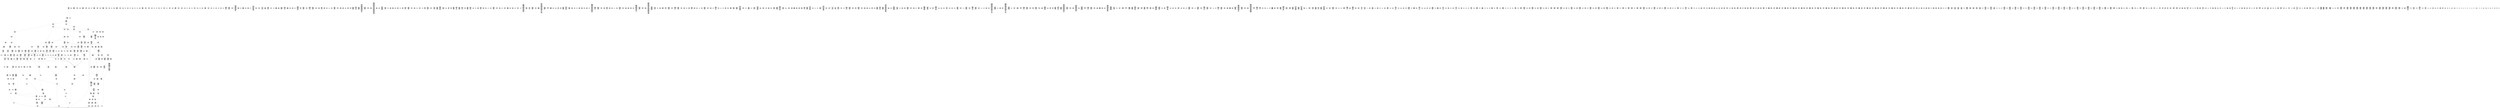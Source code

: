 /* Generated by GvGen v.1.0 (https://www.github.com/stricaud/gvgen) */

digraph G {
compound=true;
   node1 [label="[anywhere]"];
   node2 [label="# 0x0
PUSHX Data
PUSHX Data
MSTORE
CALLVALUE
ISZERO
PUSHX Data
JUMPI
"];
   node3 [label="# 0xc
PUSHX Data
REVERT
"];
   node4 [label="# 0x10
JUMPDEST
PUSHX LogicData
CALLDATASIZE
LT
PUSHX Data
JUMPI
"];
   node5 [label="# 0x1a
PUSHX Data
CALLDATALOAD
PUSHX BitData
SHR
PUSHX LogicData
GT
PUSHX Data
JUMPI
"];
   node6 [label="# 0x2b
PUSHX LogicData
GT
PUSHX Data
JUMPI
"];
   node7 [label="# 0x36
PUSHX LogicData
GT
PUSHX Data
JUMPI
"];
   node8 [label="# 0x41
PUSHX LogicData
EQ
PUSHX Data
JUMPI
"];
   node9 [label="# 0x4c
PUSHX LogicData
EQ
PUSHX Data
JUMPI
"];
   node10 [label="# 0x57
PUSHX LogicData
EQ
PUSHX Data
JUMPI
"];
   node11 [label="# 0x62
PUSHX LogicData
EQ
PUSHX Data
JUMPI
"];
   node12 [label="# 0x6d
PUSHX Data
JUMP
"];
   node13 [label="# 0x71
JUMPDEST
PUSHX LogicData
EQ
PUSHX Data
JUMPI
"];
   node14 [label="# 0x7d
PUSHX LogicData
EQ
PUSHX Data
JUMPI
"];
   node15 [label="# 0x88
PUSHX LogicData
EQ
PUSHX Data
JUMPI
"];
   node16 [label="# 0x93
PUSHX LogicData
EQ
PUSHX Data
JUMPI
"];
   node17 [label="# 0x9e
PUSHX Data
JUMP
"];
   node18 [label="# 0xa2
JUMPDEST
PUSHX LogicData
GT
PUSHX Data
JUMPI
"];
   node19 [label="# 0xae
PUSHX LogicData
EQ
PUSHX Data
JUMPI
"];
   node20 [label="# 0xb9
PUSHX LogicData
EQ
PUSHX Data
JUMPI
"];
   node21 [label="# 0xc4
PUSHX LogicData
EQ
PUSHX Data
JUMPI
"];
   node22 [label="# 0xcf
PUSHX LogicData
EQ
PUSHX Data
JUMPI
"];
   node23 [label="# 0xda
PUSHX Data
JUMP
"];
   node24 [label="# 0xde
JUMPDEST
PUSHX LogicData
EQ
PUSHX Data
JUMPI
"];
   node25 [label="# 0xea
PUSHX LogicData
EQ
PUSHX Data
JUMPI
"];
   node26 [label="# 0xf5
PUSHX LogicData
EQ
PUSHX Data
JUMPI
"];
   node27 [label="# 0x100
PUSHX Data
JUMP
"];
   node28 [label="# 0x104
JUMPDEST
PUSHX LogicData
GT
PUSHX Data
JUMPI
"];
   node29 [label="# 0x110
PUSHX LogicData
GT
PUSHX Data
JUMPI
"];
   node30 [label="# 0x11b
PUSHX LogicData
EQ
PUSHX Data
JUMPI
"];
   node31 [label="# 0x126
PUSHX LogicData
EQ
PUSHX Data
JUMPI
"];
   node32 [label="# 0x131
PUSHX LogicData
EQ
PUSHX Data
JUMPI
"];
   node33 [label="# 0x13c
PUSHX LogicData
EQ
PUSHX Data
JUMPI
"];
   node34 [label="# 0x147
PUSHX Data
JUMP
"];
   node35 [label="# 0x14b
JUMPDEST
PUSHX LogicData
EQ
PUSHX Data
JUMPI
"];
   node36 [label="# 0x157
PUSHX LogicData
EQ
PUSHX Data
JUMPI
"];
   node37 [label="# 0x162
PUSHX LogicData
EQ
PUSHX Data
JUMPI
"];
   node38 [label="# 0x16d
PUSHX Data
JUMP
"];
   node39 [label="# 0x171
JUMPDEST
PUSHX LogicData
GT
PUSHX Data
JUMPI
"];
   node40 [label="# 0x17d
PUSHX LogicData
EQ
PUSHX Data
JUMPI
"];
   node41 [label="# 0x188
PUSHX LogicData
EQ
PUSHX Data
JUMPI
"];
   node42 [label="# 0x193
PUSHX LogicData
EQ
PUSHX Data
JUMPI
"];
   node43 [label="# 0x19e
PUSHX LogicData
EQ
PUSHX Data
JUMPI
"];
   node44 [label="# 0x1a9
PUSHX Data
JUMP
"];
   node45 [label="# 0x1ad
JUMPDEST
PUSHX LogicData
EQ
PUSHX Data
JUMPI
"];
   node46 [label="# 0x1b8
PUSHX LogicData
EQ
PUSHX Data
JUMPI
"];
   node47 [label="# 0x1c3
PUSHX LogicData
EQ
PUSHX Data
JUMPI
"];
   node48 [label="# 0x1ce
JUMPDEST
PUSHX Data
REVERT
"];
   node49 [label="# 0x1d3
JUMPDEST
PUSHX Data
PUSHX ArithData
CALLDATASIZE
SUB
ADD
PUSHX Data
PUSHX Data
JUMP
"];
   node50 [label="# 0x1e8
JUMPDEST
PUSHX Data
JUMP
"];
   node51 [label="# 0x1ed
JUMPDEST
PUSHX MemData
MLOAD
PUSHX Data
PUSHX Data
JUMP
"];
   node52 [label="# 0x1fa
JUMPDEST
PUSHX MemData
MLOAD
SUB
RETURN
"];
   node53 [label="# 0x203
JUMPDEST
PUSHX Data
PUSHX ArithData
CALLDATASIZE
SUB
ADD
PUSHX Data
PUSHX Data
JUMP
"];
   node54 [label="# 0x218
JUMPDEST
PUSHX Data
JUMP
"];
   node55 [label="# 0x21d
JUMPDEST
PUSHX MemData
MLOAD
PUSHX Data
PUSHX Data
JUMP
"];
   node56 [label="# 0x22a
JUMPDEST
PUSHX MemData
MLOAD
SUB
RETURN
"];
   node57 [label="# 0x233
JUMPDEST
PUSHX Data
PUSHX ArithData
CALLDATASIZE
SUB
ADD
PUSHX Data
PUSHX Data
JUMP
"];
   node58 [label="# 0x248
JUMPDEST
PUSHX Data
JUMP
"];
   node59 [label="# 0x24d
JUMPDEST
STOP
"];
   node60 [label="# 0x24f
JUMPDEST
PUSHX Data
PUSHX Data
JUMP
"];
   node61 [label="# 0x257
JUMPDEST
PUSHX MemData
MLOAD
PUSHX Data
PUSHX Data
JUMP
"];
   node62 [label="# 0x264
JUMPDEST
PUSHX MemData
MLOAD
SUB
RETURN
"];
   node63 [label="# 0x26d
JUMPDEST
PUSHX Data
PUSHX ArithData
CALLDATASIZE
SUB
ADD
PUSHX Data
PUSHX Data
JUMP
"];
   node64 [label="# 0x282
JUMPDEST
PUSHX Data
JUMP
"];
   node65 [label="# 0x287
JUMPDEST
PUSHX MemData
MLOAD
PUSHX Data
PUSHX Data
JUMP
"];
   node66 [label="# 0x294
JUMPDEST
PUSHX MemData
MLOAD
SUB
RETURN
"];
   node67 [label="# 0x29d
JUMPDEST
PUSHX Data
PUSHX ArithData
CALLDATASIZE
SUB
ADD
PUSHX Data
PUSHX Data
JUMP
"];
   node68 [label="# 0x2b2
JUMPDEST
PUSHX Data
JUMP
"];
   node69 [label="# 0x2b7
JUMPDEST
STOP
"];
   node70 [label="# 0x2b9
JUMPDEST
PUSHX Data
PUSHX ArithData
CALLDATASIZE
SUB
ADD
PUSHX Data
PUSHX Data
JUMP
"];
   node71 [label="# 0x2ce
JUMPDEST
PUSHX Data
JUMP
"];
   node72 [label="# 0x2d3
JUMPDEST
PUSHX MemData
MLOAD
PUSHX Data
PUSHX Data
JUMP
"];
   node73 [label="# 0x2e0
JUMPDEST
PUSHX MemData
MLOAD
SUB
RETURN
"];
   node74 [label="# 0x2e9
JUMPDEST
PUSHX Data
PUSHX ArithData
CALLDATASIZE
SUB
ADD
PUSHX Data
PUSHX Data
JUMP
"];
   node75 [label="# 0x2fe
JUMPDEST
PUSHX Data
JUMP
"];
   node76 [label="# 0x303
JUMPDEST
STOP
"];
   node77 [label="# 0x305
JUMPDEST
PUSHX Data
PUSHX ArithData
CALLDATASIZE
SUB
ADD
PUSHX Data
PUSHX Data
JUMP
"];
   node78 [label="# 0x31a
JUMPDEST
PUSHX Data
JUMP
"];
   node79 [label="# 0x31f
JUMPDEST
STOP
"];
   node80 [label="# 0x321
JUMPDEST
PUSHX Data
PUSHX ArithData
CALLDATASIZE
SUB
ADD
PUSHX Data
PUSHX Data
JUMP
"];
   node81 [label="# 0x336
JUMPDEST
PUSHX Data
JUMP
"];
   node82 [label="# 0x33b
JUMPDEST
STOP
"];
   node83 [label="# 0x33d
JUMPDEST
PUSHX Data
PUSHX Data
JUMP
"];
   node84 [label="# 0x345
JUMPDEST
STOP
"];
   node85 [label="# 0x347
JUMPDEST
PUSHX Data
PUSHX ArithData
CALLDATASIZE
SUB
ADD
PUSHX Data
PUSHX Data
JUMP
"];
   node86 [label="# 0x35c
JUMPDEST
PUSHX Data
JUMP
"];
   node87 [label="# 0x361
JUMPDEST
PUSHX MemData
MLOAD
PUSHX Data
PUSHX Data
JUMP
"];
   node88 [label="# 0x36e
JUMPDEST
PUSHX MemData
MLOAD
SUB
RETURN
"];
   node89 [label="# 0x377
JUMPDEST
PUSHX Data
PUSHX Data
JUMP
"];
   node90 [label="# 0x37f
JUMPDEST
PUSHX MemData
MLOAD
PUSHX Data
PUSHX Data
JUMP
"];
   node91 [label="# 0x38c
JUMPDEST
PUSHX MemData
MLOAD
SUB
RETURN
"];
   node92 [label="# 0x395
JUMPDEST
PUSHX Data
PUSHX ArithData
CALLDATASIZE
SUB
ADD
PUSHX Data
PUSHX Data
JUMP
"];
   node93 [label="# 0x3aa
JUMPDEST
PUSHX Data
JUMP
"];
   node94 [label="# 0x3af
JUMPDEST
STOP
"];
   node95 [label="# 0x3b1
JUMPDEST
PUSHX Data
PUSHX Data
JUMP
"];
   node96 [label="# 0x3b9
JUMPDEST
STOP
"];
   node97 [label="# 0x3bb
JUMPDEST
PUSHX Data
PUSHX ArithData
CALLDATASIZE
SUB
ADD
PUSHX Data
PUSHX Data
JUMP
"];
   node98 [label="# 0x3d0
JUMPDEST
PUSHX Data
JUMP
"];
   node99 [label="# 0x3d5
JUMPDEST
STOP
"];
   node100 [label="# 0x3d7
JUMPDEST
PUSHX Data
PUSHX Data
JUMP
"];
   node101 [label="# 0x3df
JUMPDEST
PUSHX MemData
MLOAD
PUSHX Data
PUSHX Data
JUMP
"];
   node102 [label="# 0x3ec
JUMPDEST
PUSHX MemData
MLOAD
SUB
RETURN
"];
   node103 [label="# 0x3f5
JUMPDEST
PUSHX Data
PUSHX Data
JUMP
"];
   node104 [label="# 0x3fd
JUMPDEST
STOP
"];
   node105 [label="# 0x3ff
JUMPDEST
PUSHX Data
PUSHX Data
JUMP
"];
   node106 [label="# 0x407
JUMPDEST
PUSHX MemData
MLOAD
PUSHX Data
PUSHX Data
JUMP
"];
   node107 [label="# 0x414
JUMPDEST
PUSHX MemData
MLOAD
SUB
RETURN
"];
   node108 [label="# 0x41d
JUMPDEST
PUSHX Data
PUSHX ArithData
CALLDATASIZE
SUB
ADD
PUSHX Data
PUSHX Data
JUMP
"];
   node109 [label="# 0x432
JUMPDEST
PUSHX Data
JUMP
"];
   node110 [label="# 0x437
JUMPDEST
PUSHX MemData
MLOAD
PUSHX Data
PUSHX Data
JUMP
"];
   node111 [label="# 0x444
JUMPDEST
PUSHX MemData
MLOAD
SUB
RETURN
"];
   node112 [label="# 0x44d
JUMPDEST
PUSHX Data
PUSHX Data
JUMP
"];
   node113 [label="# 0x455
JUMPDEST
PUSHX MemData
MLOAD
PUSHX Data
PUSHX Data
JUMP
"];
   node114 [label="# 0x462
JUMPDEST
PUSHX MemData
MLOAD
SUB
RETURN
"];
   node115 [label="# 0x46b
JUMPDEST
PUSHX Data
PUSHX ArithData
CALLDATASIZE
SUB
ADD
PUSHX Data
PUSHX Data
JUMP
"];
   node116 [label="# 0x480
JUMPDEST
PUSHX Data
JUMP
"];
   node117 [label="# 0x485
JUMPDEST
STOP
"];
   node118 [label="# 0x487
JUMPDEST
PUSHX Data
PUSHX ArithData
CALLDATASIZE
SUB
ADD
PUSHX Data
PUSHX Data
JUMP
"];
   node119 [label="# 0x49c
JUMPDEST
PUSHX Data
JUMP
"];
   node120 [label="# 0x4a1
JUMPDEST
STOP
"];
   node121 [label="# 0x4a3
JUMPDEST
PUSHX Data
PUSHX Data
JUMP
"];
   node122 [label="# 0x4ab
JUMPDEST
PUSHX MemData
MLOAD
PUSHX Data
PUSHX Data
JUMP
"];
   node123 [label="# 0x4b8
JUMPDEST
PUSHX MemData
MLOAD
SUB
RETURN
"];
   node124 [label="# 0x4c1
JUMPDEST
PUSHX Data
PUSHX ArithData
CALLDATASIZE
SUB
ADD
PUSHX Data
PUSHX Data
JUMP
"];
   node125 [label="# 0x4d6
JUMPDEST
PUSHX Data
JUMP
"];
   node126 [label="# 0x4db
JUMPDEST
STOP
"];
   node127 [label="# 0x4dd
JUMPDEST
PUSHX Data
PUSHX ArithData
CALLDATASIZE
SUB
ADD
PUSHX Data
PUSHX Data
JUMP
"];
   node128 [label="# 0x4f2
JUMPDEST
PUSHX Data
JUMP
"];
   node129 [label="# 0x4f7
JUMPDEST
PUSHX MemData
MLOAD
PUSHX Data
PUSHX Data
JUMP
"];
   node130 [label="# 0x504
JUMPDEST
PUSHX MemData
MLOAD
SUB
RETURN
"];
   node131 [label="# 0x50d
JUMPDEST
PUSHX Data
PUSHX ArithData
CALLDATASIZE
SUB
ADD
PUSHX Data
PUSHX Data
JUMP
"];
   node132 [label="# 0x522
JUMPDEST
PUSHX Data
JUMP
"];
   node133 [label="# 0x527
JUMPDEST
STOP
"];
   node134 [label="# 0x529
JUMPDEST
PUSHX Data
PUSHX ArithData
CALLDATASIZE
SUB
ADD
PUSHX Data
PUSHX Data
JUMP
"];
   node135 [label="# 0x53e
JUMPDEST
PUSHX Data
JUMP
"];
   node136 [label="# 0x543
JUMPDEST
STOP
"];
   node137 [label="# 0x545
JUMPDEST
PUSHX Data
PUSHX ArithData
CALLDATASIZE
SUB
ADD
PUSHX Data
PUSHX Data
JUMP
"];
   node138 [label="# 0x55a
JUMPDEST
PUSHX Data
JUMP
"];
   node139 [label="# 0x55f
JUMPDEST
STOP
"];
   node140 [label="# 0x561
JUMPDEST
PUSHX BitData
PUSHX BitData
AND
PUSHX BitData
AND
EQ
ISZERO
PUSHX Data
JUMPI
"];
   node141 [label="# 0x598
PUSHX MemData
MLOAD
PUSHX Data
MSTORE
PUSHX ArithData
ADD
PUSHX Data
PUSHX Data
JUMP
"];
   node142 [label="# 0x5c9
JUMPDEST
PUSHX MemData
MLOAD
SUB
REVERT
"];
   node143 [label="# 0x5d2
JUMPDEST
PUSHX ArithData
MSTORE
PUSHX ArithData
ADD
MSTORE
PUSHX ArithData
ADD
PUSHX Data
SHA3
PUSHX ArithData
PUSHX BitData
AND
PUSHX BitData
AND
MSTORE
PUSHX ArithData
ADD
MSTORE
PUSHX ArithData
ADD
PUSHX Data
SHA3
SLOAD
JUMP
"];
   node144 [label="# 0x62a
JUMPDEST
PUSHX Data
PUSHX Data
PUSHX Data
JUMP
"];
   node145 [label="# 0x635
JUMPDEST
JUMP
"];
   node146 [label="# 0x63c
JUMPDEST
PUSHX Data
PUSHX Data
PUSHX Data
PUSHX Data
JUMP
"];
   node147 [label="# 0x669
JUMPDEST
PUSHX Data
JUMP
"];
   node148 [label="# 0x66e
JUMPDEST
PUSHX Data
PUSHX Data
JUMP
"];
   node149 [label="# 0x677
JUMPDEST
JUMP
"];
   node150 [label="# 0x67b
JUMPDEST
PUSHX StorData
SLOAD
PUSHX Data
PUSHX Data
JUMP
"];
   node151 [label="# 0x688
JUMPDEST
PUSHX ArithData
ADD
PUSHX ArithData
DIV
MUL
PUSHX ArithData
ADD
PUSHX MemData
MLOAD
ADD
PUSHX Data
MSTORE
MSTORE
PUSHX ArithData
ADD
SLOAD
PUSHX Data
PUSHX Data
JUMP
"];
   node152 [label="# 0x6b4
JUMPDEST
ISZERO
PUSHX Data
JUMPI
"];
   node153 [label="# 0x6bb
PUSHX LogicData
LT
PUSHX Data
JUMPI
"];
   node154 [label="# 0x6c3
PUSHX ArithData
SLOAD
DIV
MUL
MSTORE
PUSHX ArithData
ADD
PUSHX Data
JUMP
"];
   node155 [label="# 0x6d6
JUMPDEST
ADD
PUSHX Data
MSTORE
PUSHX Data
PUSHX Data
SHA3
"];
   node156 [label="# 0x6e4
JUMPDEST
SLOAD
MSTORE
PUSHX ArithData
ADD
PUSHX ArithData
ADD
GT
PUSHX Data
JUMPI
"];
   node157 [label="# 0x6f8
SUB
PUSHX BitData
AND
ADD
"];
   node158 [label="# 0x701
JUMPDEST
JUMP
"];
   node159 [label="# 0x709
JUMPDEST
PUSHX Data
PUSHX Data
PUSHX Data
PUSHX Data
JUMP
"];
   node160 [label="# 0x716
JUMPDEST
PUSHX Data
PUSHX Data
PUSHX Data
JUMP
"];
   node161 [label="# 0x723
JUMPDEST
PUSHX MemData
MLOAD
PUSHX ArithData
ADD
PUSHX Data
PUSHX Data
JUMP
"];
   node162 [label="# 0x738
JUMPDEST
PUSHX MemData
MLOAD
PUSHX ArithData
SUB
SUB
MSTORE
PUSHX Data
MSTORE
JUMP
"];
   node163 [label="# 0x750
JUMPDEST
PUSHX Data
PUSHX Data
PUSHX Data
PUSHX Data
JUMP
"];
   node164 [label="# 0x77d
JUMPDEST
PUSHX Data
JUMP
"];
   node165 [label="# 0x782
JUMPDEST
PUSHX Data
PUSHX Data
JUMP
"];
   node166 [label="# 0x78e
JUMPDEST
JUMP
"];
   node167 [label="# 0x795
JUMPDEST
PUSHX Data
PUSHX Data
PUSHX ArithData
MSTORE
PUSHX ArithData
ADD
MSTORE
PUSHX ArithData
ADD
PUSHX Data
SHA3
PUSHX ArithData
ADD
SLOAD
JUMP
"];
   node168 [label="# 0x7b5
JUMPDEST
MLOAD
MLOAD
EQ
PUSHX Data
JUMPI
"];
   node169 [label="# 0x7bf
PUSHX MemData
MLOAD
PUSHX Data
MSTORE
PUSHX ArithData
ADD
PUSHX Data
PUSHX Data
JUMP
"];
   node170 [label="# 0x7f0
JUMPDEST
PUSHX MemData
MLOAD
SUB
REVERT
"];
   node171 [label="# 0x7f9
JUMPDEST
PUSHX BitData
PUSHX BitData
AND
PUSHX BitData
AND
EQ
ISZERO
PUSHX Data
JUMPI
"];
   node172 [label="# 0x82f
PUSHX MemData
MLOAD
PUSHX Data
MSTORE
PUSHX ArithData
ADD
PUSHX Data
PUSHX Data
JUMP
"];
   node173 [label="# 0x860
JUMPDEST
PUSHX MemData
MLOAD
SUB
REVERT
"];
   node174 [label="# 0x869
JUMPDEST
PUSHX Data
PUSHX Data
JUMP
"];
   node175 [label="# 0x871
JUMPDEST
PUSHX BitData
AND
PUSHX BitData
AND
EQ
PUSHX Data
JUMPI
"];
   node176 [label="# 0x8a5
PUSHX Data
PUSHX Data
PUSHX Data
JUMP
"];
   node177 [label="# 0x8b1
JUMPDEST
PUSHX Data
JUMP
"];
   node178 [label="# 0x8b6
JUMPDEST
"];
   node179 [label="# 0x8b7
JUMPDEST
PUSHX Data
JUMPI
"];
   node180 [label="# 0x8bc
PUSHX MemData
MLOAD
PUSHX Data
MSTORE
PUSHX ArithData
ADD
PUSHX Data
PUSHX Data
JUMP
"];
   node181 [label="# 0x8ed
JUMPDEST
PUSHX MemData
MLOAD
SUB
REVERT
"];
   node182 [label="# 0x8f6
JUMPDEST
PUSHX Data
PUSHX Data
PUSHX Data
JUMP
"];
   node183 [label="# 0x900
JUMPDEST
PUSHX Data
PUSHX Data
JUMP
"];
   node184 [label="# 0x910
JUMPDEST
PUSHX Data
"];
   node185 [label="# 0x913
JUMPDEST
MLOAD
LT
ISZERO
PUSHX Data
JUMPI
"];
   node186 [label="# 0x91d
PUSHX Data
MLOAD
LT
PUSHX Data
JUMPI
"];
   node187 [label="# 0x929
PUSHX Data
PUSHX Data
MSTORE
PUSHX Data
PUSHX Data
MSTORE
PUSHX Data
PUSHX Data
REVERT
"];
   node188 [label="# 0x957
JUMPDEST
PUSHX ArithData
MUL
PUSHX ArithData
ADD
ADD
MLOAD
PUSHX Data
MLOAD
LT
PUSHX Data
JUMPI
"];
   node189 [label="# 0x96e
PUSHX Data
PUSHX Data
MSTORE
PUSHX Data
PUSHX Data
MSTORE
PUSHX Data
PUSHX Data
REVERT
"];
   node190 [label="# 0x99c
JUMPDEST
PUSHX ArithData
MUL
PUSHX ArithData
ADD
ADD
MLOAD
PUSHX Data
PUSHX ArithData
MSTORE
PUSHX ArithData
ADD
MSTORE
PUSHX ArithData
ADD
PUSHX Data
SHA3
PUSHX ArithData
PUSHX BitData
AND
PUSHX BitData
AND
MSTORE
PUSHX ArithData
ADD
MSTORE
PUSHX ArithData
ADD
PUSHX Data
SHA3
SLOAD
LT
ISZERO
PUSHX Data
JUMPI
"];
   node191 [label="# 0xa03
PUSHX MemData
MLOAD
PUSHX Data
MSTORE
PUSHX ArithData
ADD
PUSHX Data
PUSHX Data
JUMP
"];
   node192 [label="# 0xa34
JUMPDEST
PUSHX MemData
MLOAD
SUB
REVERT
"];
   node193 [label="# 0xa3d
JUMPDEST
PUSHX Data
PUSHX Data
JUMP
"];
   node194 [label="# 0xa49
JUMPDEST
PUSHX ArithData
MSTORE
PUSHX ArithData
ADD
MSTORE
PUSHX ArithData
ADD
PUSHX Data
SHA3
PUSHX ArithData
PUSHX BitData
AND
PUSHX BitData
AND
MSTORE
PUSHX ArithData
ADD
MSTORE
PUSHX ArithData
ADD
PUSHX Data
SHA3
SSTORE
PUSHX ArithData
MSTORE
PUSHX ArithData
ADD
MSTORE
PUSHX ArithData
ADD
PUSHX Data
SHA3
PUSHX ArithData
PUSHX BitData
AND
PUSHX BitData
AND
MSTORE
PUSHX ArithData
ADD
MSTORE
PUSHX ArithData
ADD
PUSHX Data
SHA3
PUSHX Data
SLOAD
PUSHX Data
PUSHX Data
JUMP
"];
   node195 [label="# 0xafb
JUMPDEST
SSTORE
PUSHX Data
PUSHX Data
JUMP
"];
   node196 [label="# 0xb0f
JUMPDEST
PUSHX Data
JUMP
"];
   node197 [label="# 0xb16
JUMPDEST
PUSHX BitData
AND
PUSHX BitData
AND
PUSHX BitData
AND
PUSHX Data
PUSHX MemData
MLOAD
PUSHX Data
PUSHX Data
JUMP
"];
   node198 [label="# 0xb8d
JUMPDEST
PUSHX MemData
MLOAD
SUB
LOGX
PUSHX Data
PUSHX Data
JUMP
"];
   node199 [label="# 0xba3
JUMPDEST
JUMP
"];
   node200 [label="# 0xbab
JUMPDEST
PUSHX Data
PUSHX Data
JUMP
"];
   node201 [label="# 0xbb4
JUMPDEST
PUSHX Data
PUSHX Data
PUSHX Data
JUMP
"];
   node202 [label="# 0xbc0
JUMPDEST
PUSHX Data
JUMP
"];
   node203 [label="# 0xbc5
JUMPDEST
PUSHX Data
PUSHX Data
JUMP
"];
   node204 [label="# 0xbcf
JUMPDEST
JUMP
"];
   node205 [label="# 0xbd4
JUMPDEST
PUSHX Data
PUSHX Data
JUMP
"];
   node206 [label="# 0xbdc
JUMPDEST
PUSHX BitData
AND
PUSHX BitData
AND
EQ
PUSHX Data
JUMPI
"];
   node207 [label="# 0xc0f
PUSHX MemData
MLOAD
PUSHX Data
MSTORE
PUSHX ArithData
ADD
PUSHX Data
PUSHX Data
JUMP
"];
   node208 [label="# 0xc40
JUMPDEST
PUSHX MemData
MLOAD
SUB
REVERT
"];
   node209 [label="# 0xc49
JUMPDEST
PUSHX Data
PUSHX Data
JUMP
"];
   node210 [label="# 0xc53
JUMPDEST
JUMP
"];
   node211 [label="# 0xc57
JUMPDEST
PUSHX Data
PUSHX Data
JUMP
"];
   node212 [label="# 0xc5f
JUMPDEST
PUSHX BitData
AND
PUSHX Data
PUSHX Data
JUMP
"];
   node213 [label="# 0xc7d
JUMPDEST
PUSHX BitData
AND
EQ
PUSHX Data
JUMPI
"];
   node214 [label="# 0xc99
PUSHX MemData
MLOAD
PUSHX Data
MSTORE
PUSHX ArithData
ADD
PUSHX Data
PUSHX Data
JUMP
"];
   node215 [label="# 0xcca
JUMPDEST
PUSHX MemData
MLOAD
SUB
REVERT
"];
   node216 [label="# 0xcd3
JUMPDEST
PUSHX Data
PUSHX Data
JUMP
"];
   node217 [label="# 0xcdb
JUMPDEST
JUMP
"];
   node218 [label="# 0xcdd
JUMPDEST
PUSHX Data
MLOAD
MLOAD
EQ
PUSHX Data
JUMPI
"];
   node219 [label="# 0xce9
PUSHX MemData
MLOAD
PUSHX Data
MSTORE
PUSHX ArithData
ADD
PUSHX Data
PUSHX Data
JUMP
"];
   node220 [label="# 0xd1a
JUMPDEST
PUSHX MemData
MLOAD
SUB
REVERT
"];
   node221 [label="# 0xd23
JUMPDEST
PUSHX Data
MLOAD
PUSHX LogicData
GT
ISZERO
PUSHX Data
JUMPI
"];
   node222 [label="# 0xd38
PUSHX Data
PUSHX Data
MSTORE
PUSHX Data
PUSHX Data
MSTORE
PUSHX Data
PUSHX Data
REVERT
"];
   node223 [label="# 0xd66
JUMPDEST
PUSHX MemData
MLOAD
MSTORE
PUSHX ArithData
MUL
PUSHX ArithData
ADD
ADD
PUSHX Data
MSTORE
ISZERO
PUSHX Data
JUMPI
"];
   node224 [label="# 0xd80
PUSHX ArithData
ADD
PUSHX ArithData
MUL
CALLDATASIZE
CALLDATACOPY
ADD
"];
   node225 [label="# 0xd94
JUMPDEST
PUSHX Data
"];
   node226 [label="# 0xd9a
JUMPDEST
MLOAD
LT
ISZERO
PUSHX Data
JUMPI
"];
   node227 [label="# 0xda4
PUSHX Data
MLOAD
LT
PUSHX Data
JUMPI
"];
   node228 [label="# 0xdb1
PUSHX Data
PUSHX Data
MSTORE
PUSHX Data
PUSHX Data
MSTORE
PUSHX Data
PUSHX Data
REVERT
"];
   node229 [label="# 0xddf
JUMPDEST
PUSHX ArithData
MUL
PUSHX ArithData
ADD
ADD
MLOAD
MLOAD
LT
PUSHX Data
JUMPI
"];
   node230 [label="# 0xdf2
PUSHX Data
PUSHX Data
MSTORE
PUSHX Data
PUSHX Data
MSTORE
PUSHX Data
PUSHX Data
REVERT
"];
   node231 [label="# 0xe20
JUMPDEST
PUSHX ArithData
MUL
PUSHX ArithData
ADD
ADD
MLOAD
PUSHX Data
JUMP
"];
   node232 [label="# 0xe2d
JUMPDEST
MLOAD
LT
PUSHX Data
JUMPI
"];
   node233 [label="# 0xe38
PUSHX Data
PUSHX Data
MSTORE
PUSHX Data
PUSHX Data
MSTORE
PUSHX Data
PUSHX Data
REVERT
"];
   node234 [label="# 0xe66
JUMPDEST
PUSHX ArithData
MUL
PUSHX ArithData
ADD
ADD
MSTORE
PUSHX Data
PUSHX Data
JUMP
"];
   node235 [label="# 0xe7c
JUMPDEST
PUSHX Data
JUMP
"];
   node236 [label="# 0xe83
JUMPDEST
JUMP
"];
   node237 [label="# 0xe8e
JUMPDEST
PUSHX Data
PUSHX StorData
PUSHX ArithData
SLOAD
PUSHX ArithData
EXP
DIV
PUSHX BitData
AND
JUMP
"];
   node238 [label="# 0xea5
JUMPDEST
PUSHX Data
PUSHX Data
JUMP
"];
   node239 [label="# 0xead
JUMPDEST
PUSHX BitData
AND
PUSHX BitData
AND
EQ
PUSHX Data
JUMPI
"];
   node240 [label="# 0xee1
PUSHX Data
PUSHX Data
PUSHX Data
JUMP
"];
   node241 [label="# 0xeed
JUMPDEST
PUSHX Data
JUMP
"];
   node242 [label="# 0xef2
JUMPDEST
"];
   node243 [label="# 0xef3
JUMPDEST
PUSHX Data
JUMPI
"];
   node244 [label="# 0xef8
PUSHX MemData
MLOAD
PUSHX Data
MSTORE
PUSHX ArithData
ADD
PUSHX Data
PUSHX Data
JUMP
"];
   node245 [label="# 0xf29
JUMPDEST
PUSHX MemData
MLOAD
SUB
REVERT
"];
   node246 [label="# 0xf32
JUMPDEST
PUSHX Data
PUSHX Data
JUMP
"];
   node247 [label="# 0xf3d
JUMPDEST
JUMP
"];
   node248 [label="# 0xf42
JUMPDEST
PUSHX Data
PUSHX Data
JUMP
"];
   node249 [label="# 0xf4a
JUMPDEST
PUSHX BitData
AND
PUSHX Data
PUSHX Data
JUMP
"];
   node250 [label="# 0xf68
JUMPDEST
PUSHX BitData
AND
EQ
PUSHX Data
JUMPI
"];
   node251 [label="# 0xf84
PUSHX MemData
MLOAD
PUSHX Data
MSTORE
PUSHX ArithData
ADD
PUSHX Data
PUSHX Data
JUMP
"];
   node252 [label="# 0xfb5
JUMPDEST
PUSHX MemData
MLOAD
SUB
REVERT
"];
   node253 [label="# 0xfbe
JUMPDEST
PUSHX Data
PUSHX Data
PUSHX Data
JUMP
"];
   node254 [label="# 0xfc8
JUMPDEST
JUMP
"];
   node255 [label="# 0xfca
JUMPDEST
PUSHX Data
PUSHX Data
PUSHX Data
PUSHX Data
JUMP
"];
   node256 [label="# 0xff7
JUMPDEST
PUSHX Data
JUMP
"];
   node257 [label="# 0xffc
JUMPDEST
PUSHX Data
PUSHX Data
JUMP
"];
   node258 [label="# 0x1008
JUMPDEST
JUMP
"];
   node259 [label="# 0x100f
JUMPDEST
PUSHX Data
JUMP
"];
   node260 [label="# 0x1033
JUMPDEST
PUSHX Data
PUSHX Data
JUMP
"];
   node261 [label="# 0x103b
JUMPDEST
PUSHX BitData
AND
PUSHX Data
PUSHX Data
JUMP
"];
   node262 [label="# 0x1059
JUMPDEST
PUSHX BitData
AND
EQ
PUSHX Data
JUMPI
"];
   node263 [label="# 0x1075
PUSHX MemData
MLOAD
PUSHX Data
MSTORE
PUSHX ArithData
ADD
PUSHX Data
PUSHX Data
JUMP
"];
   node264 [label="# 0x10a6
JUMPDEST
PUSHX MemData
MLOAD
SUB
REVERT
"];
   node265 [label="# 0x10af
JUMPDEST
PUSHX Data
PUSHX Data
JUMP
"];
   node266 [label="# 0x10b7
JUMPDEST
JUMP
"];
   node267 [label="# 0x10b9
JUMPDEST
PUSHX Data
PUSHX StorData
PUSHX ArithData
SLOAD
PUSHX ArithData
EXP
DIV
PUSHX BitData
AND
JUMP
"];
   node268 [label="# 0x10e3
JUMPDEST
PUSHX Data
PUSHX Data
PUSHX ArithData
MSTORE
PUSHX ArithData
ADD
MSTORE
PUSHX ArithData
ADD
PUSHX Data
SHA3
PUSHX ArithData
ADD
PUSHX ArithData
PUSHX BitData
AND
PUSHX BitData
AND
MSTORE
PUSHX ArithData
ADD
MSTORE
PUSHX ArithData
ADD
PUSHX Data
SHA3
PUSHX ArithData
SLOAD
PUSHX ArithData
EXP
DIV
PUSHX BitData
AND
JUMP
"];
   node269 [label="# 0x114e
JUMPDEST
PUSHX BitData
SHL
JUMP
"];
   node270 [label="# 0x1155
JUMPDEST
PUSHX BitData
AND
PUSHX Data
PUSHX Data
JUMP
"];
   node271 [label="# 0x1174
JUMPDEST
PUSHX BitData
AND
EQ
ISZERO
PUSHX Data
JUMPI
"];
   node272 [label="# 0x1191
PUSHX MemData
MLOAD
PUSHX Data
MSTORE
PUSHX ArithData
ADD
PUSHX Data
PUSHX Data
JUMP
"];
   node273 [label="# 0x11c2
JUMPDEST
PUSHX MemData
MLOAD
SUB
REVERT
"];
   node274 [label="# 0x11cb
JUMPDEST
PUSHX Data
PUSHX Data
PUSHX Data
PUSHX Data
JUMP
"];
   node275 [label="# 0x11d8
JUMPDEST
PUSHX BitData
AND
PUSHX BitData
AND
MSTORE
PUSHX ArithData
ADD
MSTORE
PUSHX ArithData
ADD
PUSHX Data
SHA3
PUSHX ArithData
PUSHX BitData
AND
PUSHX BitData
AND
MSTORE
PUSHX ArithData
ADD
MSTORE
PUSHX ArithData
ADD
PUSHX Data
SHA3
PUSHX ArithData
PUSHX ArithData
EXP
SLOAD
PUSHX ArithData
MUL
NOT
AND
ISZERO
ISZERO
MUL
OR
SSTORE
PUSHX BitData
AND
PUSHX Data
PUSHX Data
JUMP
"];
   node276 [label="# 0x1285
JUMPDEST
PUSHX BitData
AND
PUSHX Data
PUSHX MemData
MLOAD
PUSHX Data
PUSHX Data
JUMP
"];
   node277 [label="# 0x12ca
JUMPDEST
PUSHX MemData
MLOAD
SUB
LOGX
JUMP
"];
   node278 [label="# 0x12d6
JUMPDEST
PUSHX Data
PUSHX Data
PUSHX Data
PUSHX Data
JUMP
"];
   node279 [label="# 0x1303
JUMPDEST
PUSHX Data
JUMP
"];
   node280 [label="# 0x1308
JUMPDEST
PUSHX Data
"];
   node281 [label="# 0x130b
JUMPDEST
MLOAD
LT
ISZERO
PUSHX Data
JUMPI
"];
   node282 [label="# 0x1315
PUSHX Data
MLOAD
LT
PUSHX Data
JUMPI
"];
   node283 [label="# 0x1322
PUSHX Data
PUSHX Data
MSTORE
PUSHX Data
PUSHX Data
MSTORE
PUSHX Data
PUSHX Data
REVERT
"];
   node284 [label="# 0x1350
JUMPDEST
PUSHX ArithData
MUL
PUSHX ArithData
ADD
ADD
MLOAD
PUSHX StorData
SLOAD
PUSHX Data
PUSHX Data
JUMP
"];
   node285 [label="# 0x1363
JUMPDEST
PUSHX StorData
PUSHX Data
SLOAD
PUSHX Data
PUSHX Data
JUMP
"];
   node286 [label="# 0x1376
JUMPDEST
SSTORE
PUSHX Data
PUSHX Data
JUMP
"];
   node287 [label="# 0x1386
JUMPDEST
PUSHX Data
JUMP
"];
   node288 [label="# 0x138e
JUMPDEST
JUMP
"];
   node289 [label="# 0x1394
JUMPDEST
PUSHX Data
JUMP
"];
   node290 [label="# 0x13b8
JUMPDEST
PUSHX Data
PUSHX Data
JUMP
"];
   node291 [label="# 0x13c1
JUMPDEST
PUSHX Data
PUSHX Data
PUSHX Data
JUMP
"];
   node292 [label="# 0x13cd
JUMPDEST
PUSHX Data
JUMP
"];
   node293 [label="# 0x13d2
JUMPDEST
PUSHX Data
PUSHX Data
JUMP
"];
   node294 [label="# 0x13dc
JUMPDEST
JUMP
"];
   node295 [label="# 0x13e1
JUMPDEST
PUSHX Data
PUSHX Data
PUSHX ArithData
PUSHX BitData
AND
PUSHX BitData
AND
MSTORE
PUSHX ArithData
ADD
MSTORE
PUSHX ArithData
ADD
PUSHX Data
SHA3
PUSHX ArithData
PUSHX BitData
AND
PUSHX BitData
AND
MSTORE
PUSHX ArithData
ADD
MSTORE
PUSHX ArithData
ADD
PUSHX Data
SHA3
PUSHX ArithData
SLOAD
PUSHX ArithData
EXP
DIV
PUSHX BitData
AND
JUMP
"];
   node296 [label="# 0x1475
JUMPDEST
PUSHX BitData
PUSHX BitData
AND
PUSHX BitData
AND
EQ
ISZERO
PUSHX Data
JUMPI
"];
   node297 [label="# 0x14ab
PUSHX MemData
MLOAD
PUSHX Data
MSTORE
PUSHX ArithData
ADD
PUSHX Data
PUSHX Data
JUMP
"];
   node298 [label="# 0x14dc
JUMPDEST
PUSHX MemData
MLOAD
SUB
REVERT
"];
   node299 [label="# 0x14e5
JUMPDEST
PUSHX Data
PUSHX Data
JUMP
"];
   node300 [label="# 0x14ed
JUMPDEST
PUSHX BitData
AND
PUSHX BitData
AND
EQ
PUSHX Data
JUMPI
"];
   node301 [label="# 0x1521
PUSHX Data
PUSHX Data
PUSHX Data
JUMP
"];
   node302 [label="# 0x152d
JUMPDEST
PUSHX Data
JUMP
"];
   node303 [label="# 0x1532
JUMPDEST
"];
   node304 [label="# 0x1533
JUMPDEST
PUSHX Data
JUMPI
"];
   node305 [label="# 0x1538
PUSHX MemData
MLOAD
PUSHX Data
MSTORE
PUSHX ArithData
ADD
PUSHX Data
PUSHX Data
JUMP
"];
   node306 [label="# 0x1569
JUMPDEST
PUSHX MemData
MLOAD
SUB
REVERT
"];
   node307 [label="# 0x1572
JUMPDEST
PUSHX Data
PUSHX Data
PUSHX Data
JUMP
"];
   node308 [label="# 0x157c
JUMPDEST
PUSHX Data
PUSHX Data
PUSHX Data
JUMP
"];
   node309 [label="# 0x158d
JUMPDEST
PUSHX Data
PUSHX Data
JUMP
"];
   node310 [label="# 0x1596
JUMPDEST
PUSHX Data
JUMP
"];
   node311 [label="# 0x159c
JUMPDEST
PUSHX Data
PUSHX ArithData
MSTORE
PUSHX ArithData
ADD
MSTORE
PUSHX ArithData
ADD
PUSHX Data
SHA3
PUSHX ArithData
PUSHX BitData
AND
PUSHX BitData
AND
MSTORE
PUSHX ArithData
ADD
MSTORE
PUSHX ArithData
ADD
PUSHX Data
SHA3
SLOAD
LT
ISZERO
PUSHX Data
JUMPI
"];
   node312 [label="# 0x15f9
PUSHX MemData
MLOAD
PUSHX Data
MSTORE
PUSHX ArithData
ADD
PUSHX Data
PUSHX Data
JUMP
"];
   node313 [label="# 0x162a
JUMPDEST
PUSHX MemData
MLOAD
SUB
REVERT
"];
   node314 [label="# 0x1633
JUMPDEST
PUSHX Data
PUSHX Data
JUMP
"];
   node315 [label="# 0x163f
JUMPDEST
PUSHX ArithData
MSTORE
PUSHX ArithData
ADD
MSTORE
PUSHX ArithData
ADD
PUSHX Data
SHA3
PUSHX ArithData
PUSHX BitData
AND
PUSHX BitData
AND
MSTORE
PUSHX ArithData
ADD
MSTORE
PUSHX ArithData
ADD
PUSHX Data
SHA3
SSTORE
PUSHX ArithData
MSTORE
PUSHX ArithData
ADD
MSTORE
PUSHX ArithData
ADD
PUSHX Data
SHA3
PUSHX ArithData
PUSHX BitData
AND
PUSHX BitData
AND
MSTORE
PUSHX ArithData
ADD
MSTORE
PUSHX ArithData
ADD
PUSHX Data
SHA3
PUSHX Data
SLOAD
PUSHX Data
PUSHX Data
JUMP
"];
   node316 [label="# 0x16f1
JUMPDEST
SSTORE
PUSHX BitData
AND
PUSHX BitData
AND
PUSHX BitData
AND
PUSHX Data
PUSHX MemData
MLOAD
PUSHX Data
PUSHX Data
JUMP
"];
   node317 [label="# 0x176e
JUMPDEST
PUSHX MemData
MLOAD
SUB
LOGX
PUSHX Data
PUSHX Data
JUMP
"];
   node318 [label="# 0x1784
JUMPDEST
JUMP
"];
   node319 [label="# 0x178d
JUMPDEST
PUSHX Data
PUSHX Data
JUMP
"];
   node320 [label="# 0x1795
JUMPDEST
PUSHX BitData
AND
PUSHX Data
PUSHX Data
JUMP
"];
   node321 [label="# 0x17b3
JUMPDEST
PUSHX BitData
AND
EQ
PUSHX Data
JUMPI
"];
   node322 [label="# 0x17cf
PUSHX MemData
MLOAD
PUSHX Data
MSTORE
PUSHX ArithData
ADD
PUSHX Data
PUSHX Data
JUMP
"];
   node323 [label="# 0x1800
JUMPDEST
PUSHX MemData
MLOAD
SUB
REVERT
"];
   node324 [label="# 0x1809
JUMPDEST
PUSHX BitData
PUSHX BitData
AND
PUSHX BitData
AND
EQ
ISZERO
PUSHX Data
JUMPI
"];
   node325 [label="# 0x183f
PUSHX MemData
MLOAD
PUSHX Data
MSTORE
PUSHX ArithData
ADD
PUSHX Data
PUSHX Data
JUMP
"];
   node326 [label="# 0x1870
JUMPDEST
PUSHX MemData
MLOAD
SUB
REVERT
"];
   node327 [label="# 0x1879
JUMPDEST
PUSHX Data
PUSHX Data
JUMP
"];
   node328 [label="# 0x1882
JUMPDEST
JUMP
"];
   node329 [label="# 0x1885
JUMPDEST
PUSHX Data
PUSHX Data
JUMP
"];
   node330 [label="# 0x188d
JUMPDEST
PUSHX BitData
AND
PUSHX BitData
AND
EQ
PUSHX Data
JUMPI
"];
   node331 [label="# 0x18c1
PUSHX Data
PUSHX Data
PUSHX Data
JUMP
"];
   node332 [label="# 0x18cd
JUMPDEST
PUSHX Data
JUMP
"];
   node333 [label="# 0x18d2
JUMPDEST
"];
   node334 [label="# 0x18d3
JUMPDEST
PUSHX Data
JUMPI
"];
   node335 [label="# 0x18d8
PUSHX MemData
MLOAD
PUSHX Data
MSTORE
PUSHX ArithData
ADD
PUSHX Data
PUSHX Data
JUMP
"];
   node336 [label="# 0x1909
JUMPDEST
PUSHX MemData
MLOAD
SUB
REVERT
"];
   node337 [label="# 0x1912
JUMPDEST
PUSHX Data
PUSHX Data
JUMP
"];
   node338 [label="# 0x191d
JUMPDEST
JUMP
"];
   node339 [label="# 0x1922
JUMPDEST
PUSHX Data
PUSHX BitData
PUSHX BitData
NOT
AND
PUSHX BitData
NOT
AND
EQ
PUSHX Data
JUMPI
"];
   node340 [label="# 0x198b
PUSHX Data
PUSHX Data
JUMP
"];
   node341 [label="# 0x1994
JUMPDEST
"];
   node342 [label="# 0x1995
JUMPDEST
JUMP
"];
   node343 [label="# 0x199c
JUMPDEST
PUSHX Data
CALLER
JUMP
"];
   node344 [label="# 0x19a4
JUMPDEST
PUSHX Data
PUSHX Data
JUMP
"];
   node345 [label="# 0x19ae
JUMPDEST
PUSHX Data
JUMPI
"];
   node346 [label="# 0x19b3
PUSHX Data
PUSHX BitData
AND
PUSHX Data
PUSHX Data
JUMP
"];
   node347 [label="# 0x19d3
JUMPDEST
PUSHX Data
PUSHX BitData
SHR
PUSHX Data
PUSHX Data
JUMP
"];
   node348 [label="# 0x19e1
JUMPDEST
PUSHX MemData
MLOAD
PUSHX ArithData
ADD
PUSHX Data
PUSHX Data
JUMP
"];
   node349 [label="# 0x19f2
JUMPDEST
PUSHX MemData
MLOAD
PUSHX ArithData
SUB
SUB
MSTORE
PUSHX Data
MSTORE
PUSHX MemData
MLOAD
PUSHX Data
MSTORE
PUSHX ArithData
ADD
PUSHX Data
PUSHX Data
JUMP
"];
   node350 [label="# 0x1a34
JUMPDEST
PUSHX MemData
MLOAD
SUB
REVERT
"];
   node351 [label="# 0x1a3d
JUMPDEST
JUMP
"];
   node352 [label="# 0x1a41
JUMPDEST
PUSHX Data
MLOAD
PUSHX ArithData
ADD
PUSHX Data
PUSHX Data
JUMP
"];
   node353 [label="# 0x1a57
JUMPDEST
JUMP
"];
   node354 [label="# 0x1a5b
JUMPDEST
PUSHX Data
PUSHX LogicData
EQ
ISZERO
PUSHX Data
JUMPI
"];
   node355 [label="# 0x1a67
PUSHX MemData
MLOAD
PUSHX ArithData
ADD
PUSHX Data
MSTORE
PUSHX Data
MSTORE
PUSHX ArithData
ADD
PUSHX Data
MSTORE
PUSHX Data
JUMP
"];
   node356 [label="# 0x1aa3
JUMPDEST
PUSHX Data
PUSHX Data
"];
   node357 [label="# 0x1aab
JUMPDEST
PUSHX LogicData
EQ
PUSHX Data
JUMPI
"];
   node358 [label="# 0x1ab4
PUSHX Data
PUSHX Data
JUMP
"];
   node359 [label="# 0x1abe
JUMPDEST
PUSHX Data
PUSHX Data
PUSHX Data
JUMP
"];
   node360 [label="# 0x1ace
JUMPDEST
PUSHX Data
JUMP
"];
   node361 [label="# 0x1ad5
JUMPDEST
PUSHX Data
PUSHX LogicData
GT
ISZERO
PUSHX Data
JUMPI
"];
   node362 [label="# 0x1ae9
PUSHX Data
PUSHX Data
MSTORE
PUSHX Data
PUSHX Data
MSTORE
PUSHX Data
PUSHX Data
REVERT
"];
   node363 [label="# 0x1b17
JUMPDEST
PUSHX MemData
MLOAD
MSTORE
PUSHX ArithData
ADD
PUSHX BitData
NOT
AND
PUSHX ArithData
ADD
ADD
PUSHX Data
MSTORE
ISZERO
PUSHX Data
JUMPI
"];
   node364 [label="# 0x1b35
PUSHX ArithData
ADD
PUSHX ArithData
MUL
CALLDATASIZE
CALLDATACOPY
ADD
"];
   node365 [label="# 0x1b49
JUMPDEST
PUSHX Data
"];
   node366 [label="# 0x1b52
JUMPDEST
PUSHX LogicData
EQ
PUSHX Data
JUMPI
"];
   node367 [label="# 0x1b5b
PUSHX Data
PUSHX Data
PUSHX Data
JUMP
"];
   node368 [label="# 0x1b67
JUMPDEST
PUSHX Data
PUSHX Data
PUSHX Data
PUSHX Data
JUMP
"];
   node369 [label="# 0x1b79
JUMPDEST
PUSHX Data
PUSHX Data
JUMP
"];
   node370 [label="# 0x1b83
JUMPDEST
PUSHX Data
PUSHX Data
JUMP
"];
   node371 [label="# 0x1b8e
JUMPDEST
PUSHX Data
PUSHX Data
PUSHX Data
JUMP
"];
   node372 [label="# 0x1b9a
JUMPDEST
PUSHX Data
PUSHX BitData
SHL
MLOAD
LT
PUSHX Data
JUMPI
"];
   node373 [label="# 0x1bb0
PUSHX Data
PUSHX Data
MSTORE
PUSHX Data
PUSHX Data
MSTORE
PUSHX Data
PUSHX Data
REVERT
"];
   node374 [label="# 0x1bde
JUMPDEST
PUSHX ArithData
ADD
ADD
PUSHX BitData
NOT
AND
PUSHX BitData
BYTE
MSTORE8
PUSHX Data
PUSHX Data
PUSHX Data
JUMP
"];
   node375 [label="# 0x1c1a
JUMPDEST
PUSHX Data
JUMP
"];
   node376 [label="# 0x1c23
JUMPDEST
"];
   node377 [label="# 0x1c2b
JUMPDEST
JUMP
"];
   node378 [label="# 0x1c30
JUMPDEST
PUSHX Data
PUSHX StorData
SLOAD
PUSHX Data
PUSHX Data
JUMP
"];
   node379 [label="# 0x1c3f
JUMPDEST
PUSHX ArithData
ADD
PUSHX ArithData
DIV
MUL
PUSHX ArithData
ADD
PUSHX MemData
MLOAD
ADD
PUSHX Data
MSTORE
MSTORE
PUSHX ArithData
ADD
SLOAD
PUSHX Data
PUSHX Data
JUMP
"];
   node380 [label="# 0x1c6b
JUMPDEST
ISZERO
PUSHX Data
JUMPI
"];
   node381 [label="# 0x1c72
PUSHX LogicData
LT
PUSHX Data
JUMPI
"];
   node382 [label="# 0x1c7a
PUSHX ArithData
SLOAD
DIV
MUL
MSTORE
PUSHX ArithData
ADD
PUSHX Data
JUMP
"];
   node383 [label="# 0x1c8d
JUMPDEST
ADD
PUSHX Data
MSTORE
PUSHX Data
PUSHX Data
SHA3
"];
   node384 [label="# 0x1c9b
JUMPDEST
SLOAD
MSTORE
PUSHX ArithData
ADD
PUSHX ArithData
ADD
GT
PUSHX Data
JUMPI
"];
   node385 [label="# 0x1caf
SUB
PUSHX BitData
AND
ADD
"];
   node386 [label="# 0x1cb8
JUMPDEST
JUMP
"];
   node387 [label="# 0x1cc4
JUMPDEST
PUSHX BitData
PUSHX BitData
AND
PUSHX BitData
AND
EQ
ISZERO
PUSHX Data
JUMPI
"];
   node388 [label="# 0x1cfa
PUSHX MemData
MLOAD
PUSHX Data
MSTORE
PUSHX ArithData
ADD
PUSHX Data
PUSHX Data
JUMP
"];
   node389 [label="# 0x1d2b
JUMPDEST
PUSHX MemData
MLOAD
SUB
REVERT
"];
   node390 [label="# 0x1d34
JUMPDEST
MLOAD
MLOAD
EQ
PUSHX Data
JUMPI
"];
   node391 [label="# 0x1d3e
PUSHX MemData
MLOAD
PUSHX Data
MSTORE
PUSHX ArithData
ADD
PUSHX Data
PUSHX Data
JUMP
"];
   node392 [label="# 0x1d6f
JUMPDEST
PUSHX MemData
MLOAD
SUB
REVERT
"];
   node393 [label="# 0x1d78
JUMPDEST
PUSHX Data
PUSHX Data
PUSHX Data
JUMP
"];
   node394 [label="# 0x1d82
JUMPDEST
PUSHX Data
PUSHX Data
PUSHX Data
JUMP
"];
   node395 [label="# 0x1d93
JUMPDEST
PUSHX Data
"];
   node396 [label="# 0x1d96
JUMPDEST
MLOAD
LT
ISZERO
PUSHX Data
JUMPI
"];
   node397 [label="# 0x1da0
MLOAD
LT
PUSHX Data
JUMPI
"];
   node398 [label="# 0x1daa
PUSHX Data
PUSHX Data
MSTORE
PUSHX Data
PUSHX Data
MSTORE
PUSHX Data
PUSHX Data
REVERT
"];
   node399 [label="# 0x1dd8
JUMPDEST
PUSHX ArithData
MUL
PUSHX ArithData
ADD
ADD
MLOAD
PUSHX Data
MLOAD
LT
PUSHX Data
JUMPI
"];
   node400 [label="# 0x1dee
PUSHX Data
PUSHX Data
MSTORE
PUSHX Data
PUSHX Data
MSTORE
PUSHX Data
PUSHX Data
REVERT
"];
   node401 [label="# 0x1e1c
JUMPDEST
PUSHX ArithData
MUL
PUSHX ArithData
ADD
ADD
MLOAD
MSTORE
PUSHX ArithData
ADD
MSTORE
PUSHX ArithData
ADD
PUSHX Data
SHA3
PUSHX ArithData
PUSHX BitData
AND
PUSHX BitData
AND
MSTORE
PUSHX ArithData
ADD
MSTORE
PUSHX ArithData
ADD
PUSHX Data
SHA3
PUSHX Data
SLOAD
PUSHX Data
PUSHX Data
JUMP
"];
   node402 [label="# 0x1e7e
JUMPDEST
SSTORE
PUSHX Data
PUSHX Data
JUMP
"];
   node403 [label="# 0x1e90
JUMPDEST
PUSHX Data
JUMP
"];
   node404 [label="# 0x1e98
JUMPDEST
PUSHX BitData
AND
PUSHX BitData
PUSHX BitData
AND
PUSHX BitData
AND
PUSHX Data
PUSHX MemData
MLOAD
PUSHX Data
PUSHX Data
JUMP
"];
   node405 [label="# 0x1f10
JUMPDEST
PUSHX MemData
MLOAD
SUB
LOGX
PUSHX Data
PUSHX Data
PUSHX Data
JUMP
"];
   node406 [label="# 0x1f27
JUMPDEST
JUMP
"];
   node407 [label="# 0x1f2e
JUMPDEST
PUSHX Data
PUSHX Data
JUMP
"];
   node408 [label="# 0x1f36
JUMPDEST
ISZERO
PUSHX Data
JUMPI
"];
   node409 [label="# 0x1f3c
PUSHX MemData
MLOAD
PUSHX Data
MSTORE
PUSHX ArithData
ADD
PUSHX Data
PUSHX Data
JUMP
"];
   node410 [label="# 0x1f6d
JUMPDEST
PUSHX MemData
MLOAD
SUB
REVERT
"];
   node411 [label="# 0x1f76
JUMPDEST
PUSHX Data
PUSHX Data
JUMP
"];
   node412 [label="# 0x1f84
JUMPDEST
JUMP
"];
   node413 [label="# 0x1f8c
JUMPDEST
PUSHX Data
PUSHX BitData
AND
PUSHX Data
JUMP
"];
   node414 [label="# 0x1fab
JUMPDEST
ISZERO
PUSHX Data
JUMPI
"];
   node415 [label="# 0x1fb1
PUSHX BitData
AND
PUSHX BitData
PUSHX MemData
MLOAD
PUSHX BitData
AND
PUSHX BitData
SHL
MSTORE
PUSHX ArithData
ADD
PUSHX Data
PUSHX Data
JUMP
"];
   node416 [label="# 0x1ff1
JUMPDEST
PUSHX Data
PUSHX MemData
MLOAD
SUB
PUSHX Data
EXTCODESIZE
ISZERO
ISZERO
PUSHX Data
JUMPI
"];
   node417 [label="# 0x2007
PUSHX Data
REVERT
"];
   node418 [label="# 0x200b
JUMPDEST
GAS
CALL
ISZERO
PUSHX Data
JUMPI
"];
   node419 [label="# 0x2019
PUSHX MemData
MLOAD
RETURNDATASIZE
PUSHX BitData
NOT
PUSHX ArithData
ADD
AND
ADD
PUSHX Data
MSTORE
ADD
PUSHX Data
PUSHX Data
JUMP
"];
   node420 [label="# 0x2039
JUMPDEST
PUSHX Data
"];
   node421 [label="# 0x203c
JUMPDEST
PUSHX Data
JUMPI
"];
   node422 [label="# 0x2041
PUSHX Data
PUSHX Data
JUMP
"];
   node423 [label="# 0x2048
JUMPDEST
PUSHX LogicData
EQ
ISZERO
PUSHX Data
JUMPI
"];
   node424 [label="# 0x2055
PUSHX Data
PUSHX Data
JUMP
"];
   node425 [label="# 0x205d
JUMPDEST
PUSHX Data
JUMPI
"];
   node426 [label="# 0x2063
PUSHX Data
JUMP
"];
   node427 [label="# 0x2068
JUMPDEST
PUSHX MemData
MLOAD
PUSHX Data
MSTORE
PUSHX ArithData
ADD
PUSHX Data
PUSHX Data
JUMP
"];
   node428 [label="# 0x209c
JUMPDEST
PUSHX MemData
MLOAD
SUB
REVERT
"];
   node429 [label="# 0x20a5
JUMPDEST
"];
   node430 [label="# 0x20a7
JUMPDEST
PUSHX MemData
MLOAD
PUSHX Data
MSTORE
PUSHX ArithData
ADD
PUSHX Data
PUSHX Data
JUMP
"];
   node431 [label="# 0x20d9
JUMPDEST
PUSHX MemData
MLOAD
SUB
REVERT
"];
   node432 [label="# 0x20e2
JUMPDEST
PUSHX BitData
PUSHX BitData
SHL
PUSHX BitData
NOT
AND
PUSHX BitData
NOT
AND
EQ
PUSHX Data
JUMPI
"];
   node433 [label="# 0x212f
PUSHX MemData
MLOAD
PUSHX Data
MSTORE
PUSHX ArithData
ADD
PUSHX Data
PUSHX Data
JUMP
"];
   node434 [label="# 0x2160
JUMPDEST
PUSHX MemData
MLOAD
SUB
REVERT
"];
   node435 [label="# 0x2169
JUMPDEST
"];
   node436 [label="# 0x216b
JUMPDEST
JUMP
"];
   node437 [label="# 0x2173
JUMPDEST
PUSHX Data
PUSHX Data
JUMP
"];
   node438 [label="# 0x217d
JUMPDEST
PUSHX Data
JUMPI
"];
   node439 [label="# 0x2182
PUSHX LogicData
PUSHX Data
PUSHX ArithData
MSTORE
PUSHX ArithData
ADD
MSTORE
PUSHX ArithData
ADD
PUSHX Data
SHA3
PUSHX ArithData
ADD
PUSHX ArithData
PUSHX BitData
AND
PUSHX BitData
AND
MSTORE
PUSHX ArithData
ADD
MSTORE
PUSHX ArithData
ADD
PUSHX Data
SHA3
PUSHX ArithData
PUSHX ArithData
EXP
SLOAD
PUSHX ArithData
MUL
NOT
AND
ISZERO
ISZERO
MUL
OR
SSTORE
PUSHX Data
PUSHX Data
JUMP
"];
   node440 [label="# 0x21f5
JUMPDEST
PUSHX BitData
AND
PUSHX BitData
AND
PUSHX Data
PUSHX MemData
MLOAD
PUSHX MemData
MLOAD
SUB
LOGX
"];
   node441 [label="# 0x2250
JUMPDEST
JUMP
"];
   node442 [label="# 0x2254
JUMPDEST
PUSHX Data
PUSHX Data
JUMP
"];
   node443 [label="# 0x225e
JUMPDEST
ISZERO
PUSHX Data
JUMPI
"];
   node444 [label="# 0x2264
PUSHX LogicData
PUSHX Data
PUSHX ArithData
MSTORE
PUSHX ArithData
ADD
MSTORE
PUSHX ArithData
ADD
PUSHX Data
SHA3
PUSHX ArithData
ADD
PUSHX ArithData
PUSHX BitData
AND
PUSHX BitData
AND
MSTORE
PUSHX ArithData
ADD
MSTORE
PUSHX ArithData
ADD
PUSHX Data
SHA3
PUSHX ArithData
PUSHX ArithData
EXP
SLOAD
PUSHX ArithData
MUL
NOT
AND
ISZERO
ISZERO
MUL
OR
SSTORE
PUSHX Data
PUSHX Data
JUMP
"];
   node445 [label="# 0x22d7
JUMPDEST
PUSHX BitData
AND
PUSHX BitData
AND
PUSHX Data
PUSHX MemData
MLOAD
PUSHX MemData
MLOAD
SUB
LOGX
"];
   node446 [label="# 0x2332
JUMPDEST
JUMP
"];
   node447 [label="# 0x2336
JUMPDEST
PUSHX Data
PUSHX Data
JUMP
"];
   node448 [label="# 0x233e
JUMPDEST
PUSHX Data
JUMPI
"];
   node449 [label="# 0x2343
PUSHX MemData
MLOAD
PUSHX Data
MSTORE
PUSHX ArithData
ADD
PUSHX Data
PUSHX Data
JUMP
"];
   node450 [label="# 0x2374
JUMPDEST
PUSHX MemData
MLOAD
SUB
REVERT
"];
   node451 [label="# 0x237d
JUMPDEST
PUSHX LogicData
PUSHX StorData
PUSHX ArithData
PUSHX ArithData
EXP
SLOAD
PUSHX ArithData
MUL
NOT
AND
ISZERO
ISZERO
MUL
OR
SSTORE
PUSHX Data
PUSHX Data
PUSHX Data
JUMP
"];
   node452 [label="# 0x23c1
JUMPDEST
PUSHX MemData
MLOAD
PUSHX Data
PUSHX Data
JUMP
"];
   node453 [label="# 0x23ce
JUMPDEST
PUSHX MemData
MLOAD
SUB
LOGX
JUMP
"];
   node454 [label="# 0x23d8
JUMPDEST
PUSHX BitData
PUSHX BitData
AND
PUSHX BitData
AND
EQ
ISZERO
PUSHX Data
JUMPI
"];
   node455 [label="# 0x240e
PUSHX MemData
MLOAD
PUSHX Data
MSTORE
PUSHX ArithData
ADD
PUSHX Data
PUSHX Data
JUMP
"];
   node456 [label="# 0x243f
JUMPDEST
PUSHX MemData
MLOAD
SUB
REVERT
"];
   node457 [label="# 0x2448
JUMPDEST
MLOAD
MLOAD
EQ
PUSHX Data
JUMPI
"];
   node458 [label="# 0x2452
PUSHX MemData
MLOAD
PUSHX Data
MSTORE
PUSHX ArithData
ADD
PUSHX Data
PUSHX Data
JUMP
"];
   node459 [label="# 0x2483
JUMPDEST
PUSHX MemData
MLOAD
SUB
REVERT
"];
   node460 [label="# 0x248c
JUMPDEST
PUSHX Data
PUSHX Data
PUSHX Data
JUMP
"];
   node461 [label="# 0x2496
JUMPDEST
PUSHX Data
PUSHX Data
PUSHX MemData
MLOAD
PUSHX ArithData
ADD
PUSHX Data
MSTORE
PUSHX Data
MSTORE
PUSHX Data
JUMP
"];
   node462 [label="# 0x24b6
JUMPDEST
PUSHX Data
"];
   node463 [label="# 0x24b9
JUMPDEST
MLOAD
LT
ISZERO
PUSHX Data
JUMPI
"];
   node464 [label="# 0x24c3
PUSHX Data
MLOAD
LT
PUSHX Data
JUMPI
"];
   node465 [label="# 0x24cf
PUSHX Data
PUSHX Data
MSTORE
PUSHX Data
PUSHX Data
MSTORE
PUSHX Data
PUSHX Data
REVERT
"];
   node466 [label="# 0x24fd
JUMPDEST
PUSHX ArithData
MUL
PUSHX ArithData
ADD
ADD
MLOAD
PUSHX Data
MLOAD
LT
PUSHX Data
JUMPI
"];
   node467 [label="# 0x2514
PUSHX Data
PUSHX Data
MSTORE
PUSHX Data
PUSHX Data
MSTORE
PUSHX Data
PUSHX Data
REVERT
"];
   node468 [label="# 0x2542
JUMPDEST
PUSHX ArithData
MUL
PUSHX ArithData
ADD
ADD
MLOAD
PUSHX Data
PUSHX ArithData
MSTORE
PUSHX ArithData
ADD
MSTORE
PUSHX ArithData
ADD
PUSHX Data
SHA3
PUSHX ArithData
PUSHX BitData
AND
PUSHX BitData
AND
MSTORE
PUSHX ArithData
ADD
MSTORE
PUSHX ArithData
ADD
PUSHX Data
SHA3
SLOAD
LT
ISZERO
PUSHX Data
JUMPI
"];
   node469 [label="# 0x25a9
PUSHX MemData
MLOAD
PUSHX Data
MSTORE
PUSHX ArithData
ADD
PUSHX Data
PUSHX Data
JUMP
"];
   node470 [label="# 0x25da
JUMPDEST
PUSHX MemData
MLOAD
SUB
REVERT
"];
   node471 [label="# 0x25e3
JUMPDEST
PUSHX Data
PUSHX Data
JUMP
"];
   node472 [label="# 0x25ef
JUMPDEST
PUSHX ArithData
MSTORE
PUSHX ArithData
ADD
MSTORE
PUSHX ArithData
ADD
PUSHX Data
SHA3
PUSHX ArithData
PUSHX BitData
AND
PUSHX BitData
AND
MSTORE
PUSHX ArithData
ADD
MSTORE
PUSHX ArithData
ADD
PUSHX Data
SHA3
SSTORE
PUSHX Data
PUSHX Data
JUMP
"];
   node473 [label="# 0x2650
JUMPDEST
PUSHX Data
JUMP
"];
   node474 [label="# 0x2658
JUMPDEST
PUSHX BitData
PUSHX BitData
AND
PUSHX BitData
AND
PUSHX BitData
AND
PUSHX Data
PUSHX MemData
MLOAD
PUSHX Data
PUSHX Data
JUMP
"];
   node475 [label="# 0x26d0
JUMPDEST
PUSHX MemData
MLOAD
SUB
LOGX
JUMP
"];
   node476 [label="# 0x26de
JUMPDEST
PUSHX Data
PUSHX StorData
PUSHX ArithData
SLOAD
PUSHX ArithData
EXP
DIV
PUSHX BitData
AND
PUSHX StorData
PUSHX ArithData
PUSHX ArithData
EXP
SLOAD
PUSHX ArithData
MUL
NOT
AND
PUSHX BitData
AND
MUL
OR
SSTORE
PUSHX BitData
AND
PUSHX BitData
AND
PUSHX Data
PUSHX MemData
MLOAD
PUSHX MemData
MLOAD
SUB
LOGX
JUMP
"];
   node477 [label="# 0x27a4
JUMPDEST
PUSHX BitData
PUSHX BitData
AND
PUSHX BitData
AND
EQ
ISZERO
PUSHX Data
JUMPI
"];
   node478 [label="# 0x27da
PUSHX MemData
MLOAD
PUSHX Data
MSTORE
PUSHX ArithData
ADD
PUSHX Data
PUSHX Data
JUMP
"];
   node479 [label="# 0x280b
JUMPDEST
PUSHX MemData
MLOAD
SUB
REVERT
"];
   node480 [label="# 0x2814
JUMPDEST
PUSHX Data
PUSHX Data
PUSHX Data
JUMP
"];
   node481 [label="# 0x281e
JUMPDEST
PUSHX Data
PUSHX Data
PUSHX Data
PUSHX Data
JUMP
"];
   node482 [label="# 0x2830
JUMPDEST
PUSHX Data
PUSHX Data
JUMP
"];
   node483 [label="# 0x2839
JUMPDEST
PUSHX Data
JUMP
"];
   node484 [label="# 0x283f
JUMPDEST
PUSHX ArithData
MSTORE
PUSHX ArithData
ADD
MSTORE
PUSHX ArithData
ADD
PUSHX Data
SHA3
PUSHX ArithData
PUSHX BitData
AND
PUSHX BitData
AND
MSTORE
PUSHX ArithData
ADD
MSTORE
PUSHX ArithData
ADD
PUSHX Data
SHA3
PUSHX Data
SLOAD
PUSHX Data
PUSHX Data
JUMP
"];
   node485 [label="# 0x289e
JUMPDEST
SSTORE
PUSHX BitData
AND
PUSHX BitData
PUSHX BitData
AND
PUSHX BitData
AND
PUSHX Data
PUSHX MemData
MLOAD
PUSHX Data
PUSHX Data
JUMP
"];
   node486 [label="# 0x291c
JUMPDEST
PUSHX MemData
MLOAD
SUB
LOGX
PUSHX Data
PUSHX Data
PUSHX Data
JUMP
"];
   node487 [label="# 0x2933
JUMPDEST
JUMP
"];
   node488 [label="# 0x293a
JUMPDEST
PUSHX Data
PUSHX Data
JUMP
"];
   node489 [label="# 0x2942
JUMPDEST
ISZERO
PUSHX Data
JUMPI
"];
   node490 [label="# 0x2948
PUSHX MemData
MLOAD
PUSHX Data
MSTORE
PUSHX ArithData
ADD
PUSHX Data
PUSHX Data
JUMP
"];
   node491 [label="# 0x2979
JUMPDEST
PUSHX MemData
MLOAD
SUB
REVERT
"];
   node492 [label="# 0x2982
JUMPDEST
PUSHX LogicData
PUSHX StorData
PUSHX ArithData
PUSHX ArithData
EXP
SLOAD
PUSHX ArithData
MUL
NOT
AND
ISZERO
ISZERO
MUL
OR
SSTORE
PUSHX Data
PUSHX Data
PUSHX Data
JUMP
"];
   node493 [label="# 0x29c6
JUMPDEST
PUSHX MemData
MLOAD
PUSHX Data
PUSHX Data
JUMP
"];
   node494 [label="# 0x29d3
JUMPDEST
PUSHX MemData
MLOAD
SUB
LOGX
JUMP
"];
   node495 [label="# 0x29dd
JUMPDEST
PUSHX Data
PUSHX Data
PUSHX LogicData
PUSHX LogicData
GT
ISZERO
PUSHX Data
JUMPI
"];
   node496 [label="# 0x29f4
PUSHX Data
PUSHX Data
MSTORE
PUSHX Data
PUSHX Data
MSTORE
PUSHX Data
PUSHX Data
REVERT
"];
   node497 [label="# 0x2a22
JUMPDEST
PUSHX MemData
MLOAD
MSTORE
PUSHX ArithData
MUL
PUSHX ArithData
ADD
ADD
PUSHX Data
MSTORE
ISZERO
PUSHX Data
JUMPI
"];
   node498 [label="# 0x2a3c
PUSHX ArithData
ADD
PUSHX ArithData
MUL
CALLDATASIZE
CALLDATACOPY
ADD
"];
   node499 [label="# 0x2a50
JUMPDEST
PUSHX LogicData
MLOAD
LT
PUSHX Data
JUMPI
"];
   node500 [label="# 0x2a60
PUSHX Data
PUSHX Data
MSTORE
PUSHX Data
PUSHX Data
MSTORE
PUSHX Data
PUSHX Data
REVERT
"];
   node501 [label="# 0x2a8e
JUMPDEST
PUSHX ArithData
MUL
PUSHX ArithData
ADD
ADD
MSTORE
JUMP
"];
   node502 [label="# 0x2aa3
JUMPDEST
PUSHX Data
PUSHX BitData
AND
PUSHX Data
JUMP
"];
   node503 [label="# 0x2ac2
JUMPDEST
ISZERO
PUSHX Data
JUMPI
"];
   node504 [label="# 0x2ac8
PUSHX BitData
AND
PUSHX BitData
PUSHX MemData
MLOAD
PUSHX BitData
AND
PUSHX BitData
SHL
MSTORE
PUSHX ArithData
ADD
PUSHX Data
PUSHX Data
JUMP
"];
   node505 [label="# 0x2b08
JUMPDEST
PUSHX Data
PUSHX MemData
MLOAD
SUB
PUSHX Data
EXTCODESIZE
ISZERO
ISZERO
PUSHX Data
JUMPI
"];
   node506 [label="# 0x2b1e
PUSHX Data
REVERT
"];
   node507 [label="# 0x2b22
JUMPDEST
GAS
CALL
ISZERO
PUSHX Data
JUMPI
"];
   node508 [label="# 0x2b30
PUSHX MemData
MLOAD
RETURNDATASIZE
PUSHX BitData
NOT
PUSHX ArithData
ADD
AND
ADD
PUSHX Data
MSTORE
ADD
PUSHX Data
PUSHX Data
JUMP
"];
   node509 [label="# 0x2b50
JUMPDEST
PUSHX Data
"];
   node510 [label="# 0x2b53
JUMPDEST
PUSHX Data
JUMPI
"];
   node511 [label="# 0x2b58
PUSHX Data
PUSHX Data
JUMP
"];
   node512 [label="# 0x2b5f
JUMPDEST
PUSHX LogicData
EQ
ISZERO
PUSHX Data
JUMPI
"];
   node513 [label="# 0x2b6c
PUSHX Data
PUSHX Data
JUMP
"];
   node514 [label="# 0x2b74
JUMPDEST
PUSHX Data
JUMPI
"];
   node515 [label="# 0x2b7a
PUSHX Data
JUMP
"];
   node516 [label="# 0x2b7f
JUMPDEST
PUSHX MemData
MLOAD
PUSHX Data
MSTORE
PUSHX ArithData
ADD
PUSHX Data
PUSHX Data
JUMP
"];
   node517 [label="# 0x2bb3
JUMPDEST
PUSHX MemData
MLOAD
SUB
REVERT
"];
   node518 [label="# 0x2bbc
JUMPDEST
"];
   node519 [label="# 0x2bbe
JUMPDEST
PUSHX MemData
MLOAD
PUSHX Data
MSTORE
PUSHX ArithData
ADD
PUSHX Data
PUSHX Data
JUMP
"];
   node520 [label="# 0x2bf0
JUMPDEST
PUSHX MemData
MLOAD
SUB
REVERT
"];
   node521 [label="# 0x2bf9
JUMPDEST
PUSHX BitData
PUSHX BitData
SHL
PUSHX BitData
NOT
AND
PUSHX BitData
NOT
AND
EQ
PUSHX Data
JUMPI
"];
   node522 [label="# 0x2c46
PUSHX MemData
MLOAD
PUSHX Data
MSTORE
PUSHX ArithData
ADD
PUSHX Data
PUSHX Data
JUMP
"];
   node523 [label="# 0x2c77
JUMPDEST
PUSHX MemData
MLOAD
SUB
REVERT
"];
   node524 [label="# 0x2c80
JUMPDEST
"];
   node525 [label="# 0x2c82
JUMPDEST
JUMP
"];
   node526 [label="# 0x2c8a
JUMPDEST
PUSHX BitData
PUSHX BitData
AND
PUSHX BitData
AND
EQ
ISZERO
PUSHX Data
JUMPI
"];
   node527 [label="# 0x2cc0
PUSHX MemData
MLOAD
PUSHX Data
MSTORE
PUSHX ArithData
ADD
PUSHX Data
PUSHX Data
JUMP
"];
   node528 [label="# 0x2cf1
JUMPDEST
PUSHX MemData
MLOAD
SUB
REVERT
"];
   node529 [label="# 0x2cfa
JUMPDEST
PUSHX Data
PUSHX Data
PUSHX Data
JUMP
"];
   node530 [label="# 0x2d04
JUMPDEST
PUSHX Data
PUSHX Data
PUSHX Data
PUSHX Data
JUMP
"];
   node531 [label="# 0x2d16
JUMPDEST
PUSHX Data
PUSHX Data
JUMP
"];
   node532 [label="# 0x2d1f
JUMPDEST
PUSHX MemData
MLOAD
PUSHX ArithData
ADD
PUSHX Data
MSTORE
PUSHX Data
MSTORE
PUSHX Data
JUMP
"];
   node533 [label="# 0x2d34
JUMPDEST
PUSHX Data
PUSHX ArithData
MSTORE
PUSHX ArithData
ADD
MSTORE
PUSHX ArithData
ADD
PUSHX Data
SHA3
PUSHX ArithData
PUSHX BitData
AND
PUSHX BitData
AND
MSTORE
PUSHX ArithData
ADD
MSTORE
PUSHX ArithData
ADD
PUSHX Data
SHA3
SLOAD
LT
ISZERO
PUSHX Data
JUMPI
"];
   node534 [label="# 0x2d91
PUSHX MemData
MLOAD
PUSHX Data
MSTORE
PUSHX ArithData
ADD
PUSHX Data
PUSHX Data
JUMP
"];
   node535 [label="# 0x2dc2
JUMPDEST
PUSHX MemData
MLOAD
SUB
REVERT
"];
   node536 [label="# 0x2dcb
JUMPDEST
PUSHX Data
PUSHX Data
JUMP
"];
   node537 [label="# 0x2dd7
JUMPDEST
PUSHX ArithData
MSTORE
PUSHX ArithData
ADD
MSTORE
PUSHX ArithData
ADD
PUSHX Data
SHA3
PUSHX ArithData
PUSHX BitData
AND
PUSHX BitData
AND
MSTORE
PUSHX ArithData
ADD
MSTORE
PUSHX ArithData
ADD
PUSHX Data
SHA3
SSTORE
PUSHX BitData
PUSHX BitData
AND
PUSHX BitData
AND
PUSHX BitData
AND
PUSHX Data
PUSHX MemData
MLOAD
PUSHX Data
PUSHX Data
JUMP
"];
   node538 [label="# 0x2ea1
JUMPDEST
PUSHX MemData
MLOAD
SUB
LOGX
JUMP
"];
   node539 [label="# 0x2eb0
JUMPDEST
PUSHX Data
PUSHX BitData
PUSHX BitData
NOT
AND
PUSHX BitData
NOT
AND
EQ
PUSHX Data
JUMPI
"];
   node540 [label="# 0x2f19
PUSHX BitData
PUSHX BitData
NOT
AND
PUSHX BitData
NOT
AND
EQ
"];
   node541 [label="# 0x2f7b
JUMPDEST
PUSHX Data
JUMPI
"];
   node542 [label="# 0x2f81
PUSHX Data
PUSHX Data
JUMP
"];
   node543 [label="# 0x2f8a
JUMPDEST
"];
   node544 [label="# 0x2f8b
JUMPDEST
JUMP
"];
   node545 [label="# 0x2f92
JUMPDEST
PUSHX Data
PUSHX Data
PUSHX Data
PUSHX Data
PUSHX Data
PUSHX Data
JUMP
"];
   node546 [label="# 0x2fa5
JUMPDEST
PUSHX Data
PUSHX Data
JUMP
"];
   node547 [label="# 0x2faf
JUMPDEST
PUSHX LogicData
GT
ISZERO
PUSHX Data
JUMPI
"];
   node548 [label="# 0x2fc0
PUSHX Data
PUSHX Data
MSTORE
PUSHX Data
PUSHX Data
MSTORE
PUSHX Data
PUSHX Data
REVERT
"];
   node549 [label="# 0x2fee
JUMPDEST
PUSHX MemData
MLOAD
MSTORE
PUSHX ArithData
ADD
PUSHX BitData
NOT
AND
PUSHX ArithData
ADD
ADD
PUSHX Data
MSTORE
ISZERO
PUSHX Data
JUMPI
"];
   node550 [label="# 0x300c
PUSHX ArithData
ADD
PUSHX ArithData
MUL
CALLDATASIZE
CALLDATACOPY
ADD
"];
   node551 [label="# 0x3020
JUMPDEST
PUSHX Data
PUSHX LogicData
MLOAD
LT
PUSHX Data
JUMPI
"];
   node552 [label="# 0x3050
PUSHX Data
PUSHX Data
MSTORE
PUSHX Data
PUSHX Data
MSTORE
PUSHX Data
PUSHX Data
REVERT
"];
   node553 [label="# 0x307e
JUMPDEST
PUSHX ArithData
ADD
ADD
PUSHX BitData
NOT
AND
PUSHX BitData
BYTE
MSTORE8
PUSHX Data
PUSHX LogicData
MLOAD
LT
PUSHX Data
JUMPI
"];
   node554 [label="# 0x30da
PUSHX Data
PUSHX Data
MSTORE
PUSHX Data
PUSHX Data
MSTORE
PUSHX Data
PUSHX Data
REVERT
"];
   node555 [label="# 0x3108
JUMPDEST
PUSHX ArithData
ADD
ADD
PUSHX BitData
NOT
AND
PUSHX BitData
BYTE
MSTORE8
PUSHX Data
PUSHX Data
PUSHX Data
PUSHX Data
PUSHX Data
JUMP
"];
   node556 [label="# 0x3148
JUMPDEST
PUSHX Data
PUSHX Data
JUMP
"];
   node557 [label="# 0x3152
JUMPDEST
"];
   node558 [label="# 0x3155
JUMPDEST
PUSHX LogicData
GT
ISZERO
PUSHX Data
JUMPI
"];
   node559 [label="# 0x315f
PUSHX Data
PUSHX BitData
AND
PUSHX LogicData
LT
PUSHX Data
JUMPI
"];
   node560 [label="# 0x318c
PUSHX Data
PUSHX Data
MSTORE
PUSHX Data
PUSHX Data
MSTORE
PUSHX Data
PUSHX Data
REVERT
"];
   node561 [label="# 0x31ba
JUMPDEST
BYTE
PUSHX BitData
SHL
MLOAD
LT
PUSHX Data
JUMPI
"];
   node562 [label="# 0x31c9
PUSHX Data
PUSHX Data
MSTORE
PUSHX Data
PUSHX Data
MSTORE
PUSHX Data
PUSHX Data
REVERT
"];
   node563 [label="# 0x31f7
JUMPDEST
PUSHX ArithData
ADD
ADD
PUSHX BitData
NOT
AND
PUSHX BitData
BYTE
MSTORE8
PUSHX BitData
SHR
PUSHX Data
PUSHX Data
JUMP
"];
   node564 [label="# 0x3237
JUMPDEST
PUSHX Data
JUMP
"];
   node565 [label="# 0x323e
JUMPDEST
PUSHX LogicData
EQ
PUSHX Data
JUMPI
"];
   node566 [label="# 0x3248
PUSHX MemData
MLOAD
PUSHX Data
MSTORE
PUSHX ArithData
ADD
PUSHX Data
PUSHX Data
JUMP
"];
   node567 [label="# 0x3279
JUMPDEST
PUSHX MemData
MLOAD
SUB
REVERT
"];
   node568 [label="# 0x3282
JUMPDEST
JUMP
"];
   node569 [label="# 0x328c
JUMPDEST
JUMP
"];
   node570 [label="# 0x3294
JUMPDEST
PUSHX Data
EXTCODESIZE
PUSHX LogicData
GT
JUMP
"];
   node571 [label="# 0x32a7
JUMPDEST
PUSHX Data
PUSHX BitData
PUSHX BitData
NOT
AND
PUSHX BitData
NOT
AND
EQ
JUMP
"];
   node572 [label="# 0x3311
JUMPDEST
SLOAD
PUSHX Data
PUSHX Data
JUMP
"];
   node573 [label="# 0x331d
JUMPDEST
PUSHX Data
MSTORE
PUSHX Data
PUSHX Data
SHA3
PUSHX ArithData
ADD
PUSHX Data
DIV
ADD
PUSHX Data
JUMPI
"];
   node574 [label="# 0x3337
PUSHX Data
SSTORE
PUSHX Data
JUMP
"];
   node575 [label="# 0x333f
JUMPDEST
PUSHX LogicData
LT
PUSHX Data
JUMPI
"];
   node576 [label="# 0x3348
MLOAD
PUSHX BitData
NOT
AND
ADD
OR
SSTORE
PUSHX Data
JUMP
"];
   node577 [label="# 0x3358
JUMPDEST
ADD
PUSHX ArithData
ADD
SSTORE
ISZERO
PUSHX Data
JUMPI
"];
   node578 [label="# 0x3367
ADD
"];
   node579 [label="# 0x336a
JUMPDEST
GT
ISZERO
PUSHX Data
JUMPI
"];
   node580 [label="# 0x3373
MLOAD
SSTORE
PUSHX ArithData
ADD
PUSHX ArithData
ADD
PUSHX Data
JUMP
"];
   node581 [label="# 0x3385
JUMPDEST
"];
   node582 [label="# 0x3386
JUMPDEST
PUSHX Data
PUSHX Data
JUMP
"];
   node583 [label="# 0x3393
JUMPDEST
JUMP
"];
   node584 [label="# 0x3397
JUMPDEST
"];
   node585 [label="# 0x3398
JUMPDEST
GT
ISZERO
PUSHX Data
JUMPI
"];
   node586 [label="# 0x33a1
PUSHX Data
PUSHX Data
SSTORE
PUSHX ArithData
ADD
PUSHX Data
JUMP
"];
   node587 [label="# 0x33b0
JUMPDEST
JUMP
"];
   node588 [label="# 0x33b4
JUMPDEST
PUSHX Data
PUSHX Data
PUSHX Data
PUSHX Data
JUMP
"];
   node589 [label="# 0x33c2
JUMPDEST
PUSHX Data
JUMP
"];
   node590 [label="# 0x33c7
JUMPDEST
MSTORE
PUSHX ArithData
ADD
PUSHX ArithData
MUL
ADD
GT
ISZERO
PUSHX Data
JUMPI
"];
   node591 [label="# 0x33e2
PUSHX Data
REVERT
"];
   node592 [label="# 0x33e6
JUMPDEST
PUSHX Data
"];
   node593 [label="# 0x33e9
JUMPDEST
LT
ISZERO
PUSHX Data
JUMPI
"];
   node594 [label="# 0x33f2
PUSHX Data
PUSHX Data
JUMP
"];
   node595 [label="# 0x33fc
JUMPDEST
MSTORE
PUSHX ArithData
ADD
PUSHX ArithData
ADD
PUSHX ArithData
ADD
PUSHX Data
JUMP
"];
   node596 [label="# 0x3416
JUMPDEST
JUMP
"];
   node597 [label="# 0x3420
JUMPDEST
PUSHX Data
PUSHX Data
PUSHX Data
PUSHX Data
JUMP
"];
   node598 [label="# 0x342e
JUMPDEST
PUSHX Data
JUMP
"];
   node599 [label="# 0x3433
JUMPDEST
MSTORE
PUSHX ArithData
ADD
PUSHX ArithData
MUL
ADD
GT
ISZERO
PUSHX Data
JUMPI
"];
   node600 [label="# 0x344e
PUSHX Data
REVERT
"];
   node601 [label="# 0x3452
JUMPDEST
PUSHX Data
"];
   node602 [label="# 0x3455
JUMPDEST
LT
ISZERO
PUSHX Data
JUMPI
"];
   node603 [label="# 0x345e
PUSHX Data
PUSHX Data
JUMP
"];
   node604 [label="# 0x3468
JUMPDEST
MSTORE
PUSHX ArithData
ADD
PUSHX ArithData
ADD
PUSHX ArithData
ADD
PUSHX Data
JUMP
"];
   node605 [label="# 0x3482
JUMPDEST
JUMP
"];
   node606 [label="# 0x348c
JUMPDEST
PUSHX Data
PUSHX Data
PUSHX Data
PUSHX Data
JUMP
"];
   node607 [label="# 0x349a
JUMPDEST
PUSHX Data
JUMP
"];
   node608 [label="# 0x349f
JUMPDEST
MSTORE
PUSHX ArithData
ADD
ADD
GT
ISZERO
PUSHX Data
JUMPI
"];
   node609 [label="# 0x34b3
PUSHX Data
REVERT
"];
   node610 [label="# 0x34b7
JUMPDEST
PUSHX Data
PUSHX Data
JUMP
"];
   node611 [label="# 0x34c2
JUMPDEST
JUMP
"];
   node612 [label="# 0x34ca
JUMPDEST
PUSHX Data
PUSHX Data
PUSHX Data
PUSHX Data
JUMP
"];
   node613 [label="# 0x34d8
JUMPDEST
PUSHX Data
JUMP
"];
   node614 [label="# 0x34dd
JUMPDEST
MSTORE
PUSHX ArithData
ADD
ADD
GT
ISZERO
PUSHX Data
JUMPI
"];
   node615 [label="# 0x34f1
PUSHX Data
REVERT
"];
   node616 [label="# 0x34f5
JUMPDEST
PUSHX Data
PUSHX Data
JUMP
"];
   node617 [label="# 0x3500
JUMPDEST
JUMP
"];
   node618 [label="# 0x3508
JUMPDEST
PUSHX Data
CALLDATALOAD
PUSHX Data
PUSHX Data
JUMP
"];
   node619 [label="# 0x3517
JUMPDEST
JUMP
"];
   node620 [label="# 0x351d
JUMPDEST
PUSHX Data
PUSHX ArithData
ADD
SLT
PUSHX Data
JUMPI
"];
   node621 [label="# 0x352a
PUSHX Data
REVERT
"];
   node622 [label="# 0x352e
JUMPDEST
CALLDATALOAD
PUSHX Data
PUSHX ArithData
ADD
PUSHX Data
JUMP
"];
   node623 [label="# 0x353e
JUMPDEST
JUMP
"];
   node624 [label="# 0x3547
JUMPDEST
PUSHX Data
PUSHX ArithData
ADD
SLT
PUSHX Data
JUMPI
"];
   node625 [label="# 0x3554
PUSHX Data
REVERT
"];
   node626 [label="# 0x3558
JUMPDEST
CALLDATALOAD
PUSHX Data
PUSHX ArithData
ADD
PUSHX Data
JUMP
"];
   node627 [label="# 0x3568
JUMPDEST
JUMP
"];
   node628 [label="# 0x3571
JUMPDEST
PUSHX Data
CALLDATALOAD
PUSHX Data
PUSHX Data
JUMP
"];
   node629 [label="# 0x3580
JUMPDEST
JUMP
"];
   node630 [label="# 0x3586
JUMPDEST
PUSHX Data
CALLDATALOAD
PUSHX Data
PUSHX Data
JUMP
"];
   node631 [label="# 0x3595
JUMPDEST
JUMP
"];
   node632 [label="# 0x359b
JUMPDEST
PUSHX Data
CALLDATALOAD
PUSHX Data
PUSHX Data
JUMP
"];
   node633 [label="# 0x35aa
JUMPDEST
JUMP
"];
   node634 [label="# 0x35b0
JUMPDEST
PUSHX Data
MLOAD
PUSHX Data
PUSHX Data
JUMP
"];
   node635 [label="# 0x35bf
JUMPDEST
JUMP
"];
   node636 [label="# 0x35c5
JUMPDEST
PUSHX Data
PUSHX ArithData
ADD
SLT
PUSHX Data
JUMPI
"];
   node637 [label="# 0x35d2
PUSHX Data
REVERT
"];
   node638 [label="# 0x35d6
JUMPDEST
CALLDATALOAD
PUSHX Data
PUSHX ArithData
ADD
PUSHX Data
JUMP
"];
   node639 [label="# 0x35e6
JUMPDEST
JUMP
"];
   node640 [label="# 0x35ef
JUMPDEST
PUSHX Data
PUSHX ArithData
ADD
SLT
PUSHX Data
JUMPI
"];
   node641 [label="# 0x35fc
PUSHX Data
REVERT
"];
   node642 [label="# 0x3600
JUMPDEST
CALLDATALOAD
PUSHX Data
PUSHX ArithData
ADD
PUSHX Data
JUMP
"];
   node643 [label="# 0x3610
JUMPDEST
JUMP
"];
   node644 [label="# 0x3619
JUMPDEST
PUSHX Data
CALLDATALOAD
PUSHX Data
PUSHX Data
JUMP
"];
   node645 [label="# 0x3628
JUMPDEST
JUMP
"];
   node646 [label="# 0x362e
JUMPDEST
PUSHX Data
PUSHX LogicData
SUB
SLT
ISZERO
PUSHX Data
JUMPI
"];
   node647 [label="# 0x363c
PUSHX Data
REVERT
"];
   node648 [label="# 0x3640
JUMPDEST
PUSHX ArithData
PUSHX Data
ADD
PUSHX Data
JUMP
"];
   node649 [label="# 0x364e
JUMPDEST
JUMP
"];
   node650 [label="# 0x3657
JUMPDEST
PUSHX Data
PUSHX LogicData
SUB
SLT
ISZERO
PUSHX Data
JUMPI
"];
   node651 [label="# 0x3666
PUSHX Data
REVERT
"];
   node652 [label="# 0x366a
JUMPDEST
PUSHX ArithData
PUSHX Data
ADD
PUSHX Data
JUMP
"];
   node653 [label="# 0x3678
JUMPDEST
PUSHX ArithData
PUSHX Data
ADD
PUSHX Data
JUMP
"];
   node654 [label="# 0x3689
JUMPDEST
JUMP
"];
   node655 [label="# 0x3693
JUMPDEST
PUSHX Data
PUSHX Data
PUSHX Data
PUSHX LogicData
SUB
SLT
ISZERO
PUSHX Data
JUMPI
"];
   node656 [label="# 0x36a7
PUSHX Data
REVERT
"];
   node657 [label="# 0x36ab
JUMPDEST
PUSHX ArithData
PUSHX Data
ADD
PUSHX Data
JUMP
"];
   node658 [label="# 0x36b9
JUMPDEST
PUSHX ArithData
PUSHX Data
ADD
PUSHX Data
JUMP
"];
   node659 [label="# 0x36ca
JUMPDEST
PUSHX ArithData
ADD
CALLDATALOAD
PUSHX LogicData
GT
ISZERO
PUSHX Data
JUMPI
"];
   node660 [label="# 0x36e3
PUSHX Data
REVERT
"];
   node661 [label="# 0x36e7
JUMPDEST
PUSHX Data
ADD
PUSHX Data
JUMP
"];
   node662 [label="# 0x36f3
JUMPDEST
PUSHX ArithData
ADD
CALLDATALOAD
PUSHX LogicData
GT
ISZERO
PUSHX Data
JUMPI
"];
   node663 [label="# 0x370c
PUSHX Data
REVERT
"];
   node664 [label="# 0x3710
JUMPDEST
PUSHX Data
ADD
PUSHX Data
JUMP
"];
   node665 [label="# 0x371c
JUMPDEST
PUSHX ArithData
ADD
CALLDATALOAD
PUSHX LogicData
GT
ISZERO
PUSHX Data
JUMPI
"];
   node666 [label="# 0x3735
PUSHX Data
REVERT
"];
   node667 [label="# 0x3739
JUMPDEST
PUSHX Data
ADD
PUSHX Data
JUMP
"];
   node668 [label="# 0x3745
JUMPDEST
JUMP
"];
   node669 [label="# 0x3752
JUMPDEST
PUSHX Data
PUSHX Data
PUSHX Data
PUSHX LogicData
SUB
SLT
ISZERO
PUSHX Data
JUMPI
"];
   node670 [label="# 0x3766
PUSHX Data
REVERT
"];
   node671 [label="# 0x376a
JUMPDEST
PUSHX ArithData
PUSHX Data
ADD
PUSHX Data
JUMP
"];
   node672 [label="# 0x3778
JUMPDEST
PUSHX ArithData
PUSHX Data
ADD
PUSHX Data
JUMP
"];
   node673 [label="# 0x3789
JUMPDEST
PUSHX ArithData
PUSHX Data
ADD
PUSHX Data
JUMP
"];
   node674 [label="# 0x379a
JUMPDEST
PUSHX ArithData
PUSHX Data
ADD
PUSHX Data
JUMP
"];
   node675 [label="# 0x37ab
JUMPDEST
PUSHX ArithData
ADD
CALLDATALOAD
PUSHX LogicData
GT
ISZERO
PUSHX Data
JUMPI
"];
   node676 [label="# 0x37c4
PUSHX Data
REVERT
"];
   node677 [label="# 0x37c8
JUMPDEST
PUSHX Data
ADD
PUSHX Data
JUMP
"];
   node678 [label="# 0x37d4
JUMPDEST
JUMP
"];
   node679 [label="# 0x37e1
JUMPDEST
PUSHX Data
PUSHX Data
PUSHX LogicData
SUB
SLT
ISZERO
PUSHX Data
JUMPI
"];
   node680 [label="# 0x37f2
PUSHX Data
REVERT
"];
   node681 [label="# 0x37f6
JUMPDEST
PUSHX ArithData
PUSHX Data
ADD
PUSHX Data
JUMP
"];
   node682 [label="# 0x3804
JUMPDEST
PUSHX ArithData
ADD
CALLDATALOAD
PUSHX LogicData
GT
ISZERO
PUSHX Data
JUMPI
"];
   node683 [label="# 0x381d
PUSHX Data
REVERT
"];
   node684 [label="# 0x3821
JUMPDEST
PUSHX Data
ADD
PUSHX Data
JUMP
"];
   node685 [label="# 0x382d
JUMPDEST
PUSHX ArithData
ADD
CALLDATALOAD
PUSHX LogicData
GT
ISZERO
PUSHX Data
JUMPI
"];
   node686 [label="# 0x3846
PUSHX Data
REVERT
"];
   node687 [label="# 0x384a
JUMPDEST
PUSHX Data
ADD
PUSHX Data
JUMP
"];
   node688 [label="# 0x3856
JUMPDEST
JUMP
"];
   node689 [label="# 0x3860
JUMPDEST
PUSHX Data
PUSHX Data
PUSHX LogicData
SUB
SLT
ISZERO
PUSHX Data
JUMPI
"];
   node690 [label="# 0x3872
PUSHX Data
REVERT
"];
   node691 [label="# 0x3876
JUMPDEST
PUSHX ArithData
PUSHX Data
ADD
PUSHX Data
JUMP
"];
   node692 [label="# 0x3884
JUMPDEST
PUSHX ArithData
ADD
CALLDATALOAD
PUSHX LogicData
GT
ISZERO
PUSHX Data
JUMPI
"];
   node693 [label="# 0x389d
PUSHX Data
REVERT
"];
   node694 [label="# 0x38a1
JUMPDEST
PUSHX Data
ADD
PUSHX Data
JUMP
"];
   node695 [label="# 0x38ad
JUMPDEST
PUSHX ArithData
ADD
CALLDATALOAD
PUSHX LogicData
GT
ISZERO
PUSHX Data
JUMPI
"];
   node696 [label="# 0x38c6
PUSHX Data
REVERT
"];
   node697 [label="# 0x38ca
JUMPDEST
PUSHX Data
ADD
PUSHX Data
JUMP
"];
   node698 [label="# 0x38d6
JUMPDEST
PUSHX ArithData
ADD
CALLDATALOAD
PUSHX LogicData
GT
ISZERO
PUSHX Data
JUMPI
"];
   node699 [label="# 0x38ef
PUSHX Data
REVERT
"];
   node700 [label="# 0x38f3
JUMPDEST
PUSHX Data
ADD
PUSHX Data
JUMP
"];
   node701 [label="# 0x38ff
JUMPDEST
JUMP
"];
   node702 [label="# 0x390b
JUMPDEST
PUSHX Data
PUSHX LogicData
SUB
SLT
ISZERO
PUSHX Data
JUMPI
"];
   node703 [label="# 0x391a
PUSHX Data
REVERT
"];
   node704 [label="# 0x391e
JUMPDEST
PUSHX ArithData
PUSHX Data
ADD
PUSHX Data
JUMP
"];
   node705 [label="# 0x392c
JUMPDEST
PUSHX ArithData
PUSHX Data
ADD
PUSHX Data
JUMP
"];
   node706 [label="# 0x393d
JUMPDEST
JUMP
"];
   node707 [label="# 0x3947
JUMPDEST
PUSHX Data
PUSHX LogicData
SUB
SLT
ISZERO
PUSHX Data
JUMPI
"];
   node708 [label="# 0x3956
PUSHX Data
REVERT
"];
   node709 [label="# 0x395a
JUMPDEST
PUSHX ArithData
PUSHX Data
ADD
PUSHX Data
JUMP
"];
   node710 [label="# 0x3968
JUMPDEST
PUSHX ArithData
PUSHX Data
ADD
PUSHX Data
JUMP
"];
   node711 [label="# 0x3979
JUMPDEST
JUMP
"];
   node712 [label="# 0x3983
JUMPDEST
PUSHX Data
PUSHX Data
PUSHX LogicData
SUB
SLT
ISZERO
PUSHX Data
JUMPI
"];
   node713 [label="# 0x3994
PUSHX Data
REVERT
"];
   node714 [label="# 0x3998
JUMPDEST
PUSHX ArithData
PUSHX Data
ADD
PUSHX Data
JUMP
"];
   node715 [label="# 0x39a6
JUMPDEST
PUSHX ArithData
PUSHX Data
ADD
PUSHX Data
JUMP
"];
   node716 [label="# 0x39b7
JUMPDEST
PUSHX ArithData
PUSHX Data
ADD
PUSHX Data
JUMP
"];
   node717 [label="# 0x39c8
JUMPDEST
JUMP
"];
   node718 [label="# 0x39d2
JUMPDEST
PUSHX Data
PUSHX Data
PUSHX LogicData
SUB
SLT
ISZERO
PUSHX Data
JUMPI
"];
   node719 [label="# 0x39e4
PUSHX Data
REVERT
"];
   node720 [label="# 0x39e8
JUMPDEST
PUSHX ArithData
PUSHX Data
ADD
PUSHX Data
JUMP
"];
   node721 [label="# 0x39f6
JUMPDEST
PUSHX ArithData
PUSHX Data
ADD
PUSHX Data
JUMP
"];
   node722 [label="# 0x3a07
JUMPDEST
PUSHX ArithData
PUSHX Data
ADD
PUSHX Data
JUMP
"];
   node723 [label="# 0x3a18
JUMPDEST
PUSHX ArithData
ADD
CALLDATALOAD
PUSHX LogicData
GT
ISZERO
PUSHX Data
JUMPI
"];
   node724 [label="# 0x3a31
PUSHX Data
REVERT
"];
   node725 [label="# 0x3a35
JUMPDEST
PUSHX Data
ADD
PUSHX Data
JUMP
"];
   node726 [label="# 0x3a41
JUMPDEST
JUMP
"];
   node727 [label="# 0x3a4d
JUMPDEST
PUSHX Data
PUSHX LogicData
SUB
SLT
ISZERO
PUSHX Data
JUMPI
"];
   node728 [label="# 0x3a5c
PUSHX Data
REVERT
"];
   node729 [label="# 0x3a60
JUMPDEST
PUSHX ArithData
ADD
CALLDATALOAD
PUSHX LogicData
GT
ISZERO
PUSHX Data
JUMPI
"];
   node730 [label="# 0x3a76
PUSHX Data
REVERT
"];
   node731 [label="# 0x3a7a
JUMPDEST
PUSHX Data
ADD
PUSHX Data
JUMP
"];
   node732 [label="# 0x3a86
JUMPDEST
PUSHX ArithData
ADD
CALLDATALOAD
PUSHX LogicData
GT
ISZERO
PUSHX Data
JUMPI
"];
   node733 [label="# 0x3a9f
PUSHX Data
REVERT
"];
   node734 [label="# 0x3aa3
JUMPDEST
PUSHX Data
ADD
PUSHX Data
JUMP
"];
   node735 [label="# 0x3aaf
JUMPDEST
JUMP
"];
   node736 [label="# 0x3ab9
JUMPDEST
PUSHX Data
PUSHX LogicData
SUB
SLT
ISZERO
PUSHX Data
JUMPI
"];
   node737 [label="# 0x3ac8
PUSHX Data
REVERT
"];
   node738 [label="# 0x3acc
JUMPDEST
PUSHX ArithData
ADD
CALLDATALOAD
PUSHX LogicData
GT
ISZERO
PUSHX Data
JUMPI
"];
   node739 [label="# 0x3ae2
PUSHX Data
REVERT
"];
   node740 [label="# 0x3ae6
JUMPDEST
PUSHX Data
ADD
PUSHX Data
JUMP
"];
   node741 [label="# 0x3af2
JUMPDEST
PUSHX ArithData
ADD
CALLDATALOAD
PUSHX LogicData
GT
ISZERO
PUSHX Data
JUMPI
"];
   node742 [label="# 0x3b0b
PUSHX Data
REVERT
"];
   node743 [label="# 0x3b0f
JUMPDEST
PUSHX Data
ADD
PUSHX Data
JUMP
"];
   node744 [label="# 0x3b1b
JUMPDEST
JUMP
"];
   node745 [label="# 0x3b25
JUMPDEST
PUSHX Data
PUSHX LogicData
SUB
SLT
ISZERO
PUSHX Data
JUMPI
"];
   node746 [label="# 0x3b33
PUSHX Data
REVERT
"];
   node747 [label="# 0x3b37
JUMPDEST
PUSHX ArithData
PUSHX Data
ADD
PUSHX Data
JUMP
"];
   node748 [label="# 0x3b45
JUMPDEST
JUMP
"];
   node749 [label="# 0x3b4e
JUMPDEST
PUSHX Data
PUSHX LogicData
SUB
SLT
ISZERO
PUSHX Data
JUMPI
"];
   node750 [label="# 0x3b5d
PUSHX Data
REVERT
"];
   node751 [label="# 0x3b61
JUMPDEST
PUSHX ArithData
PUSHX Data
ADD
PUSHX Data
JUMP
"];
   node752 [label="# 0x3b6f
JUMPDEST
PUSHX ArithData
PUSHX Data
ADD
PUSHX Data
JUMP
"];
   node753 [label="# 0x3b80
JUMPDEST
JUMP
"];
   node754 [label="# 0x3b8a
JUMPDEST
PUSHX Data
PUSHX LogicData
SUB
SLT
ISZERO
PUSHX Data
JUMPI
"];
   node755 [label="# 0x3b98
PUSHX Data
REVERT
"];
   node756 [label="# 0x3b9c
JUMPDEST
PUSHX ArithData
PUSHX Data
ADD
PUSHX Data
JUMP
"];
   node757 [label="# 0x3baa
JUMPDEST
JUMP
"];
   node758 [label="# 0x3bb3
JUMPDEST
PUSHX Data
PUSHX LogicData
SUB
SLT
ISZERO
PUSHX Data
JUMPI
"];
   node759 [label="# 0x3bc1
PUSHX Data
REVERT
"];
   node760 [label="# 0x3bc5
JUMPDEST
PUSHX ArithData
PUSHX Data
ADD
PUSHX Data
JUMP
"];
   node761 [label="# 0x3bd3
JUMPDEST
JUMP
"];
   node762 [label="# 0x3bdc
JUMPDEST
PUSHX Data
PUSHX LogicData
SUB
SLT
ISZERO
PUSHX Data
JUMPI
"];
   node763 [label="# 0x3bea
PUSHX Data
REVERT
"];
   node764 [label="# 0x3bee
JUMPDEST
PUSHX ArithData
ADD
CALLDATALOAD
PUSHX LogicData
GT
ISZERO
PUSHX Data
JUMPI
"];
   node765 [label="# 0x3c04
PUSHX Data
REVERT
"];
   node766 [label="# 0x3c08
JUMPDEST
PUSHX Data
ADD
PUSHX Data
JUMP
"];
   node767 [label="# 0x3c14
JUMPDEST
JUMP
"];
   node768 [label="# 0x3c1d
JUMPDEST
PUSHX Data
PUSHX LogicData
SUB
SLT
ISZERO
PUSHX Data
JUMPI
"];
   node769 [label="# 0x3c2b
PUSHX Data
REVERT
"];
   node770 [label="# 0x3c2f
JUMPDEST
PUSHX ArithData
PUSHX Data
ADD
PUSHX Data
JUMP
"];
   node771 [label="# 0x3c3d
JUMPDEST
JUMP
"];
   node772 [label="# 0x3c46
JUMPDEST
PUSHX Data
PUSHX Data
PUSHX Data
JUMP
"];
   node773 [label="# 0x3c52
JUMPDEST
PUSHX ArithData
ADD
JUMP
"];
   node774 [label="# 0x3c5e
JUMPDEST
PUSHX Data
PUSHX Data
JUMP
"];
   node775 [label="# 0x3c67
JUMPDEST
MSTORE
JUMP
"];
   node776 [label="# 0x3c6d
JUMPDEST
PUSHX Data
PUSHX Data
PUSHX Data
JUMP
"];
   node777 [label="# 0x3c78
JUMPDEST
PUSHX Data
PUSHX Data
JUMP
"];
   node778 [label="# 0x3c82
JUMPDEST
PUSHX Data
PUSHX Data
JUMP
"];
   node779 [label="# 0x3c8d
JUMPDEST
PUSHX Data
"];
   node780 [label="# 0x3c91
JUMPDEST
LT
ISZERO
PUSHX Data
JUMPI
"];
   node781 [label="# 0x3c9a
MLOAD
PUSHX Data
PUSHX Data
JUMP
"];
   node782 [label="# 0x3ca5
JUMPDEST
PUSHX Data
PUSHX Data
JUMP
"];
   node783 [label="# 0x3cb0
JUMPDEST
PUSHX ArithData
ADD
PUSHX Data
JUMP
"];
   node784 [label="# 0x3cbe
JUMPDEST
JUMP
"];
   node785 [label="# 0x3ccb
JUMPDEST
PUSHX Data
PUSHX Data
JUMP
"];
   node786 [label="# 0x3cd4
JUMPDEST
MSTORE
JUMP
"];
   node787 [label="# 0x3cda
JUMPDEST
PUSHX Data
PUSHX Data
JUMP
"];
   node788 [label="# 0x3ce3
JUMPDEST
MSTORE
JUMP
"];
   node789 [label="# 0x3ce9
JUMPDEST
PUSHX Data
PUSHX Data
PUSHX Data
JUMP
"];
   node790 [label="# 0x3cf4
JUMPDEST
PUSHX Data
PUSHX Data
JUMP
"];
   node791 [label="# 0x3cfe
JUMPDEST
PUSHX Data
PUSHX ArithData
ADD
PUSHX Data
JUMP
"];
   node792 [label="# 0x3d0e
JUMPDEST
PUSHX Data
PUSHX Data
JUMP
"];
   node793 [label="# 0x3d17
JUMPDEST
ADD
JUMP
"];
   node794 [label="# 0x3d22
JUMPDEST
PUSHX Data
PUSHX Data
PUSHX Data
JUMP
"];
   node795 [label="# 0x3d2d
JUMPDEST
PUSHX Data
PUSHX Data
JUMP
"];
   node796 [label="# 0x3d37
JUMPDEST
PUSHX Data
PUSHX ArithData
ADD
PUSHX Data
JUMP
"];
   node797 [label="# 0x3d47
JUMPDEST
PUSHX Data
PUSHX Data
JUMP
"];
   node798 [label="# 0x3d50
JUMPDEST
ADD
JUMP
"];
   node799 [label="# 0x3d5b
JUMPDEST
PUSHX Data
PUSHX Data
PUSHX Data
JUMP
"];
   node800 [label="# 0x3d66
JUMPDEST
PUSHX Data
PUSHX Data
JUMP
"];
   node801 [label="# 0x3d70
JUMPDEST
PUSHX Data
PUSHX ArithData
ADD
PUSHX Data
JUMP
"];
   node802 [label="# 0x3d80
JUMPDEST
ADD
JUMP
"];
   node803 [label="# 0x3d8c
JUMPDEST
PUSHX Data
PUSHX Data
PUSHX Data
PUSHX Data
JUMP
"];
   node804 [label="# 0x3d99
JUMPDEST
PUSHX Data
PUSHX Data
JUMP
"];
   node805 [label="# 0x3da4
JUMPDEST
PUSHX ArithData
ADD
JUMP
"];
   node806 [label="# 0x3daf
JUMPDEST
PUSHX Data
PUSHX Data
PUSHX Data
PUSHX Data
JUMP
"];
   node807 [label="# 0x3dbc
JUMPDEST
PUSHX Data
PUSHX Data
JUMP
"];
   node808 [label="# 0x3dc7
JUMPDEST
PUSHX ArithData
ADD
JUMP
"];
   node809 [label="# 0x3dd2
JUMPDEST
PUSHX Data
PUSHX Data
PUSHX Data
PUSHX Data
JUMP
"];
   node810 [label="# 0x3ddf
JUMPDEST
PUSHX Data
PUSHX Data
JUMP
"];
   node811 [label="# 0x3dea
JUMPDEST
PUSHX ArithData
ADD
JUMP
"];
   node812 [label="# 0x3df5
JUMPDEST
PUSHX Data
PUSHX Data
PUSHX Data
PUSHX Data
JUMP
"];
   node813 [label="# 0x3e02
JUMPDEST
PUSHX Data
PUSHX Data
JUMP
"];
   node814 [label="# 0x3e0d
JUMPDEST
PUSHX ArithData
ADD
JUMP
"];
   node815 [label="# 0x3e18
JUMPDEST
PUSHX Data
PUSHX Data
PUSHX Data
PUSHX Data
JUMP
"];
   node816 [label="# 0x3e25
JUMPDEST
PUSHX Data
PUSHX Data
JUMP
"];
   node817 [label="# 0x3e30
JUMPDEST
PUSHX ArithData
ADD
JUMP
"];
   node818 [label="# 0x3e3b
JUMPDEST
PUSHX Data
PUSHX Data
PUSHX Data
PUSHX Data
JUMP
"];
   node819 [label="# 0x3e48
JUMPDEST
PUSHX Data
PUSHX Data
JUMP
"];
   node820 [label="# 0x3e53
JUMPDEST
PUSHX ArithData
ADD
JUMP
"];
   node821 [label="# 0x3e5e
JUMPDEST
PUSHX Data
PUSHX Data
PUSHX Data
PUSHX Data
JUMP
"];
   node822 [label="# 0x3e6b
JUMPDEST
PUSHX Data
PUSHX Data
JUMP
"];
   node823 [label="# 0x3e76
JUMPDEST
PUSHX ArithData
ADD
JUMP
"];
   node824 [label="# 0x3e81
JUMPDEST
PUSHX Data
PUSHX Data
PUSHX Data
PUSHX Data
JUMP
"];
   node825 [label="# 0x3e8e
JUMPDEST
PUSHX Data
PUSHX Data
JUMP
"];
   node826 [label="# 0x3e99
JUMPDEST
PUSHX ArithData
ADD
JUMP
"];
   node827 [label="# 0x3ea4
JUMPDEST
PUSHX Data
PUSHX Data
PUSHX Data
PUSHX Data
JUMP
"];
   node828 [label="# 0x3eb1
JUMPDEST
PUSHX Data
PUSHX Data
JUMP
"];
   node829 [label="# 0x3ebc
JUMPDEST
PUSHX ArithData
ADD
JUMP
"];
   node830 [label="# 0x3ec7
JUMPDEST
PUSHX Data
PUSHX Data
PUSHX Data
PUSHX Data
JUMP
"];
   node831 [label="# 0x3ed4
JUMPDEST
PUSHX Data
PUSHX Data
JUMP
"];
   node832 [label="# 0x3edf
JUMPDEST
PUSHX ArithData
ADD
JUMP
"];
   node833 [label="# 0x3eea
JUMPDEST
PUSHX Data
PUSHX Data
PUSHX Data
PUSHX Data
JUMP
"];
   node834 [label="# 0x3ef7
JUMPDEST
PUSHX Data
PUSHX Data
JUMP
"];
   node835 [label="# 0x3f02
JUMPDEST
PUSHX ArithData
ADD
JUMP
"];
   node836 [label="# 0x3f0d
JUMPDEST
PUSHX Data
PUSHX Data
PUSHX Data
PUSHX Data
JUMP
"];
   node837 [label="# 0x3f1a
JUMPDEST
PUSHX Data
PUSHX Data
JUMP
"];
   node838 [label="# 0x3f25
JUMPDEST
PUSHX ArithData
ADD
JUMP
"];
   node839 [label="# 0x3f30
JUMPDEST
PUSHX Data
PUSHX Data
PUSHX Data
PUSHX Data
JUMP
"];
   node840 [label="# 0x3f3d
JUMPDEST
PUSHX Data
PUSHX Data
JUMP
"];
   node841 [label="# 0x3f48
JUMPDEST
PUSHX ArithData
ADD
JUMP
"];
   node842 [label="# 0x3f53
JUMPDEST
PUSHX Data
PUSHX Data
PUSHX Data
PUSHX Data
JUMP
"];
   node843 [label="# 0x3f60
JUMPDEST
PUSHX Data
PUSHX Data
JUMP
"];
   node844 [label="# 0x3f6b
JUMPDEST
PUSHX ArithData
ADD
JUMP
"];
   node845 [label="# 0x3f76
JUMPDEST
PUSHX Data
PUSHX Data
PUSHX Data
PUSHX Data
JUMP
"];
   node846 [label="# 0x3f83
JUMPDEST
PUSHX Data
PUSHX Data
JUMP
"];
   node847 [label="# 0x3f8e
JUMPDEST
PUSHX ArithData
ADD
JUMP
"];
   node848 [label="# 0x3f99
JUMPDEST
PUSHX Data
PUSHX Data
PUSHX Data
PUSHX Data
JUMP
"];
   node849 [label="# 0x3fa6
JUMPDEST
PUSHX Data
PUSHX Data
JUMP
"];
   node850 [label="# 0x3fb1
JUMPDEST
PUSHX ArithData
ADD
JUMP
"];
   node851 [label="# 0x3fbc
JUMPDEST
PUSHX Data
PUSHX Data
PUSHX Data
PUSHX Data
JUMP
"];
   node852 [label="# 0x3fc9
JUMPDEST
PUSHX Data
PUSHX Data
JUMP
"];
   node853 [label="# 0x3fd4
JUMPDEST
PUSHX ArithData
ADD
JUMP
"];
   node854 [label="# 0x3fdf
JUMPDEST
PUSHX Data
PUSHX Data
PUSHX Data
PUSHX Data
JUMP
"];
   node855 [label="# 0x3fec
JUMPDEST
PUSHX Data
PUSHX Data
JUMP
"];
   node856 [label="# 0x3ff7
JUMPDEST
PUSHX ArithData
ADD
JUMP
"];
   node857 [label="# 0x4002
JUMPDEST
PUSHX Data
PUSHX Data
PUSHX Data
PUSHX Data
JUMP
"];
   node858 [label="# 0x400f
JUMPDEST
PUSHX Data
PUSHX Data
JUMP
"];
   node859 [label="# 0x401a
JUMPDEST
PUSHX ArithData
ADD
JUMP
"];
   node860 [label="# 0x4025
JUMPDEST
PUSHX Data
PUSHX Data
PUSHX Data
PUSHX Data
JUMP
"];
   node861 [label="# 0x4032
JUMPDEST
PUSHX Data
PUSHX Data
JUMP
"];
   node862 [label="# 0x403d
JUMPDEST
PUSHX ArithData
ADD
JUMP
"];
   node863 [label="# 0x4048
JUMPDEST
PUSHX Data
PUSHX Data
PUSHX Data
PUSHX Data
JUMP
"];
   node864 [label="# 0x4055
JUMPDEST
PUSHX Data
PUSHX Data
JUMP
"];
   node865 [label="# 0x4060
JUMPDEST
PUSHX ArithData
ADD
JUMP
"];
   node866 [label="# 0x406b
JUMPDEST
PUSHX Data
PUSHX Data
JUMP
"];
   node867 [label="# 0x4074
JUMPDEST
MSTORE
JUMP
"];
   node868 [label="# 0x407a
JUMPDEST
PUSHX Data
PUSHX Data
JUMP
"];
   node869 [label="# 0x4083
JUMPDEST
MSTORE
JUMP
"];
   node870 [label="# 0x4089
JUMPDEST
PUSHX Data
PUSHX Data
PUSHX Data
JUMP
"];
   node871 [label="# 0x4095
JUMPDEST
PUSHX Data
PUSHX Data
JUMP
"];
   node872 [label="# 0x40a1
JUMPDEST
JUMP
"];
   node873 [label="# 0x40ad
JUMPDEST
PUSHX Data
PUSHX Data
PUSHX Data
JUMP
"];
   node874 [label="# 0x40b8
JUMPDEST
PUSHX Data
PUSHX Data
JUMP
"];
   node875 [label="# 0x40c4
JUMPDEST
PUSHX Data
PUSHX Data
JUMP
"];
   node876 [label="# 0x40cf
JUMPDEST
PUSHX Data
PUSHX Data
JUMP
"];
   node877 [label="# 0x40db
JUMPDEST
JUMP
"];
   node878 [label="# 0x40e7
JUMPDEST
PUSHX Data
PUSHX ArithData
ADD
PUSHX Data
PUSHX ArithData
ADD
PUSHX Data
JUMP
"];
   node879 [label="# 0x40fc
JUMPDEST
JUMP
"];
   node880 [label="# 0x4102
JUMPDEST
PUSHX Data
PUSHX ArithData
ADD
PUSHX Data
PUSHX ArithData
ADD
PUSHX Data
JUMP
"];
   node881 [label="# 0x4117
JUMPDEST
PUSHX Data
PUSHX ArithData
ADD
PUSHX Data
JUMP
"];
   node882 [label="# 0x4124
JUMPDEST
SUB
PUSHX ArithData
ADD
MSTORE
PUSHX Data
PUSHX Data
JUMP
"];
   node883 [label="# 0x4136
JUMPDEST
SUB
PUSHX ArithData
ADD
MSTORE
PUSHX Data
PUSHX Data
JUMP
"];
   node884 [label="# 0x414a
JUMPDEST
SUB
PUSHX ArithData
ADD
MSTORE
PUSHX Data
PUSHX Data
JUMP
"];
   node885 [label="# 0x415e
JUMPDEST
JUMP
"];
   node886 [label="# 0x416a
JUMPDEST
PUSHX Data
PUSHX ArithData
ADD
PUSHX Data
PUSHX ArithData
ADD
PUSHX Data
JUMP
"];
   node887 [label="# 0x417f
JUMPDEST
PUSHX Data
PUSHX ArithData
ADD
PUSHX Data
JUMP
"];
   node888 [label="# 0x418c
JUMPDEST
PUSHX Data
PUSHX ArithData
ADD
PUSHX Data
JUMP
"];
   node889 [label="# 0x4199
JUMPDEST
PUSHX Data
PUSHX ArithData
ADD
PUSHX Data
JUMP
"];
   node890 [label="# 0x41a6
JUMPDEST
SUB
PUSHX ArithData
ADD
MSTORE
PUSHX Data
PUSHX Data
JUMP
"];
   node891 [label="# 0x41b8
JUMPDEST
JUMP
"];
   node892 [label="# 0x41c4
JUMPDEST
PUSHX Data
PUSHX ArithData
ADD
SUB
PUSHX ArithData
ADD
MSTORE
PUSHX Data
PUSHX Data
JUMP
"];
   node893 [label="# 0x41de
JUMPDEST
JUMP
"];
   node894 [label="# 0x41e6
JUMPDEST
PUSHX Data
PUSHX ArithData
ADD
SUB
PUSHX ArithData
ADD
MSTORE
PUSHX Data
PUSHX Data
JUMP
"];
   node895 [label="# 0x4200
JUMPDEST
SUB
PUSHX ArithData
ADD
MSTORE
PUSHX Data
PUSHX Data
JUMP
"];
   node896 [label="# 0x4214
JUMPDEST
JUMP
"];
   node897 [label="# 0x421d
JUMPDEST
PUSHX Data
PUSHX ArithData
ADD
PUSHX Data
PUSHX ArithData
ADD
PUSHX Data
JUMP
"];
   node898 [label="# 0x4232
JUMPDEST
JUMP
"];
   node899 [label="# 0x4238
JUMPDEST
PUSHX Data
PUSHX ArithData
ADD
PUSHX Data
PUSHX ArithData
ADD
PUSHX Data
JUMP
"];
   node900 [label="# 0x424d
JUMPDEST
JUMP
"];
   node901 [label="# 0x4253
JUMPDEST
PUSHX Data
PUSHX ArithData
ADD
SUB
PUSHX ArithData
ADD
MSTORE
PUSHX Data
PUSHX Data
JUMP
"];
   node902 [label="# 0x426d
JUMPDEST
JUMP
"];
   node903 [label="# 0x4275
JUMPDEST
PUSHX Data
PUSHX ArithData
ADD
SUB
PUSHX ArithData
ADD
MSTORE
PUSHX Data
PUSHX Data
JUMP
"];
   node904 [label="# 0x428e
JUMPDEST
JUMP
"];
   node905 [label="# 0x4295
JUMPDEST
PUSHX Data
PUSHX ArithData
ADD
SUB
PUSHX ArithData
ADD
MSTORE
PUSHX Data
PUSHX Data
JUMP
"];
   node906 [label="# 0x42ae
JUMPDEST
JUMP
"];
   node907 [label="# 0x42b5
JUMPDEST
PUSHX Data
PUSHX ArithData
ADD
SUB
PUSHX ArithData
ADD
MSTORE
PUSHX Data
PUSHX Data
JUMP
"];
   node908 [label="# 0x42ce
JUMPDEST
JUMP
"];
   node909 [label="# 0x42d5
JUMPDEST
PUSHX Data
PUSHX ArithData
ADD
SUB
PUSHX ArithData
ADD
MSTORE
PUSHX Data
PUSHX Data
JUMP
"];
   node910 [label="# 0x42ee
JUMPDEST
JUMP
"];
   node911 [label="# 0x42f5
JUMPDEST
PUSHX Data
PUSHX ArithData
ADD
SUB
PUSHX ArithData
ADD
MSTORE
PUSHX Data
PUSHX Data
JUMP
"];
   node912 [label="# 0x430e
JUMPDEST
JUMP
"];
   node913 [label="# 0x4315
JUMPDEST
PUSHX Data
PUSHX ArithData
ADD
SUB
PUSHX ArithData
ADD
MSTORE
PUSHX Data
PUSHX Data
JUMP
"];
   node914 [label="# 0x432e
JUMPDEST
JUMP
"];
   node915 [label="# 0x4335
JUMPDEST
PUSHX Data
PUSHX ArithData
ADD
SUB
PUSHX ArithData
ADD
MSTORE
PUSHX Data
PUSHX Data
JUMP
"];
   node916 [label="# 0x434e
JUMPDEST
JUMP
"];
   node917 [label="# 0x4355
JUMPDEST
PUSHX Data
PUSHX ArithData
ADD
SUB
PUSHX ArithData
ADD
MSTORE
PUSHX Data
PUSHX Data
JUMP
"];
   node918 [label="# 0x436e
JUMPDEST
JUMP
"];
   node919 [label="# 0x4375
JUMPDEST
PUSHX Data
PUSHX ArithData
ADD
SUB
PUSHX ArithData
ADD
MSTORE
PUSHX Data
PUSHX Data
JUMP
"];
   node920 [label="# 0x438e
JUMPDEST
JUMP
"];
   node921 [label="# 0x4395
JUMPDEST
PUSHX Data
PUSHX ArithData
ADD
SUB
PUSHX ArithData
ADD
MSTORE
PUSHX Data
PUSHX Data
JUMP
"];
   node922 [label="# 0x43ae
JUMPDEST
JUMP
"];
   node923 [label="# 0x43b5
JUMPDEST
PUSHX Data
PUSHX ArithData
ADD
SUB
PUSHX ArithData
ADD
MSTORE
PUSHX Data
PUSHX Data
JUMP
"];
   node924 [label="# 0x43ce
JUMPDEST
JUMP
"];
   node925 [label="# 0x43d5
JUMPDEST
PUSHX Data
PUSHX ArithData
ADD
SUB
PUSHX ArithData
ADD
MSTORE
PUSHX Data
PUSHX Data
JUMP
"];
   node926 [label="# 0x43ee
JUMPDEST
JUMP
"];
   node927 [label="# 0x43f5
JUMPDEST
PUSHX Data
PUSHX ArithData
ADD
SUB
PUSHX ArithData
ADD
MSTORE
PUSHX Data
PUSHX Data
JUMP
"];
   node928 [label="# 0x440e
JUMPDEST
JUMP
"];
   node929 [label="# 0x4415
JUMPDEST
PUSHX Data
PUSHX ArithData
ADD
SUB
PUSHX ArithData
ADD
MSTORE
PUSHX Data
PUSHX Data
JUMP
"];
   node930 [label="# 0x442e
JUMPDEST
JUMP
"];
   node931 [label="# 0x4435
JUMPDEST
PUSHX Data
PUSHX ArithData
ADD
SUB
PUSHX ArithData
ADD
MSTORE
PUSHX Data
PUSHX Data
JUMP
"];
   node932 [label="# 0x444e
JUMPDEST
JUMP
"];
   node933 [label="# 0x4455
JUMPDEST
PUSHX Data
PUSHX ArithData
ADD
SUB
PUSHX ArithData
ADD
MSTORE
PUSHX Data
PUSHX Data
JUMP
"];
   node934 [label="# 0x446e
JUMPDEST
JUMP
"];
   node935 [label="# 0x4475
JUMPDEST
PUSHX Data
PUSHX ArithData
ADD
SUB
PUSHX ArithData
ADD
MSTORE
PUSHX Data
PUSHX Data
JUMP
"];
   node936 [label="# 0x448e
JUMPDEST
JUMP
"];
   node937 [label="# 0x4495
JUMPDEST
PUSHX Data
PUSHX ArithData
ADD
SUB
PUSHX ArithData
ADD
MSTORE
PUSHX Data
PUSHX Data
JUMP
"];
   node938 [label="# 0x44ae
JUMPDEST
JUMP
"];
   node939 [label="# 0x44b5
JUMPDEST
PUSHX Data
PUSHX ArithData
ADD
SUB
PUSHX ArithData
ADD
MSTORE
PUSHX Data
PUSHX Data
JUMP
"];
   node940 [label="# 0x44ce
JUMPDEST
JUMP
"];
   node941 [label="# 0x44d5
JUMPDEST
PUSHX Data
PUSHX ArithData
ADD
PUSHX Data
PUSHX ArithData
ADD
PUSHX Data
JUMP
"];
   node942 [label="# 0x44ea
JUMPDEST
JUMP
"];
   node943 [label="# 0x44f0
JUMPDEST
PUSHX Data
PUSHX ArithData
ADD
PUSHX Data
PUSHX ArithData
ADD
PUSHX Data
JUMP
"];
   node944 [label="# 0x4505
JUMPDEST
PUSHX Data
PUSHX ArithData
ADD
PUSHX Data
JUMP
"];
   node945 [label="# 0x4512
JUMPDEST
JUMP
"];
   node946 [label="# 0x4519
JUMPDEST
PUSHX Data
PUSHX Data
PUSHX Data
JUMP
"];
   node947 [label="# 0x4523
JUMPDEST
PUSHX Data
PUSHX Data
JUMP
"];
   node948 [label="# 0x452f
JUMPDEST
JUMP
"];
   node949 [label="# 0x4534
JUMPDEST
PUSHX Data
PUSHX MemData
MLOAD
JUMP
"];
   node950 [label="# 0x453e
JUMPDEST
PUSHX Data
PUSHX LogicData
GT
ISZERO
PUSHX Data
JUMPI
"];
   node951 [label="# 0x4551
PUSHX Data
PUSHX Data
JUMP
"];
   node952 [label="# 0x4558
JUMPDEST
"];
   node953 [label="# 0x4559
JUMPDEST
PUSHX ArithData
MUL
PUSHX ArithData
ADD
JUMP
"];
   node954 [label="# 0x456a
JUMPDEST
PUSHX Data
PUSHX LogicData
GT
ISZERO
PUSHX Data
JUMPI
"];
   node955 [label="# 0x457d
PUSHX Data
PUSHX Data
JUMP
"];
   node956 [label="# 0x4584
JUMPDEST
"];
   node957 [label="# 0x4585
JUMPDEST
PUSHX ArithData
MUL
PUSHX ArithData
ADD
JUMP
"];
   node958 [label="# 0x4596
JUMPDEST
PUSHX Data
PUSHX LogicData
GT
ISZERO
PUSHX Data
JUMPI
"];
   node959 [label="# 0x45a9
PUSHX Data
PUSHX Data
JUMP
"];
   node960 [label="# 0x45b0
JUMPDEST
"];
   node961 [label="# 0x45b1
JUMPDEST
PUSHX Data
PUSHX Data
JUMP
"];
   node962 [label="# 0x45ba
JUMPDEST
PUSHX ArithData
ADD
JUMP
"];
   node963 [label="# 0x45c7
JUMPDEST
PUSHX Data
PUSHX LogicData
GT
ISZERO
PUSHX Data
JUMPI
"];
   node964 [label="# 0x45da
PUSHX Data
PUSHX Data
JUMP
"];
   node965 [label="# 0x45e1
JUMPDEST
"];
   node966 [label="# 0x45e2
JUMPDEST
PUSHX Data
PUSHX Data
JUMP
"];
   node967 [label="# 0x45eb
JUMPDEST
PUSHX ArithData
ADD
JUMP
"];
   node968 [label="# 0x45f8
JUMPDEST
PUSHX Data
PUSHX ArithData
ADD
JUMP
"];
   node969 [label="# 0x4608
JUMPDEST
PUSHX Data
MLOAD
JUMP
"];
   node970 [label="# 0x4613
JUMPDEST
PUSHX Data
MLOAD
JUMP
"];
   node971 [label="# 0x461e
JUMPDEST
PUSHX Data
MLOAD
JUMP
"];
   node972 [label="# 0x4629
JUMPDEST
PUSHX Data
PUSHX ArithData
ADD
JUMP
"];
   node973 [label="# 0x4636
JUMPDEST
PUSHX Data
MSTORE
PUSHX ArithData
ADD
JUMP
"];
   node974 [label="# 0x4647
JUMPDEST
PUSHX Data
MSTORE
PUSHX ArithData
ADD
JUMP
"];
   node975 [label="# 0x4658
JUMPDEST
PUSHX Data
MSTORE
PUSHX ArithData
ADD
JUMP
"];
   node976 [label="# 0x4669
JUMPDEST
PUSHX Data
JUMP
"];
   node977 [label="# 0x4674
JUMPDEST
PUSHX Data
PUSHX Data
PUSHX Data
JUMP
"];
   node978 [label="# 0x467f
JUMPDEST
PUSHX Data
PUSHX Data
JUMP
"];
   node979 [label="# 0x468a
JUMPDEST
PUSHX ArithData
SUB
GT
ISZERO
PUSHX Data
JUMPI
"];
   node980 [label="# 0x46b7
PUSHX Data
PUSHX Data
JUMP
"];
   node981 [label="# 0x46be
JUMPDEST
"];
   node982 [label="# 0x46bf
JUMPDEST
ADD
JUMP
"];
   node983 [label="# 0x46ca
JUMPDEST
PUSHX Data
PUSHX Data
PUSHX Data
JUMP
"];
   node984 [label="# 0x46d5
JUMPDEST
PUSHX Data
PUSHX Data
JUMP
"];
   node985 [label="# 0x46e0
JUMPDEST
PUSHX ArithData
SUB
GT
ISZERO
PUSHX Data
JUMPI
"];
   node986 [label="# 0x46ee
PUSHX Data
PUSHX Data
JUMP
"];
   node987 [label="# 0x46f5
JUMPDEST
"];
   node988 [label="# 0x46f6
JUMPDEST
ADD
JUMP
"];
   node989 [label="# 0x4701
JUMPDEST
PUSHX Data
PUSHX Data
PUSHX Data
JUMP
"];
   node990 [label="# 0x470c
JUMPDEST
PUSHX Data
PUSHX Data
JUMP
"];
   node991 [label="# 0x4717
JUMPDEST
PUSHX Data
JUMPI
"];
   node992 [label="# 0x471f
PUSHX Data
PUSHX Data
JUMP
"];
   node993 [label="# 0x4726
JUMPDEST
"];
   node994 [label="# 0x4727
JUMPDEST
DIV
JUMP
"];
   node995 [label="# 0x4732
JUMPDEST
PUSHX Data
PUSHX Data
PUSHX Data
JUMP
"];
   node996 [label="# 0x473d
JUMPDEST
PUSHX Data
PUSHX Data
JUMP
"];
   node997 [label="# 0x4748
JUMPDEST
PUSHX Data
DIV
GT
ISZERO
ISZERO
AND
ISZERO
PUSHX Data
JUMPI
"];
   node998 [label="# 0x4779
PUSHX Data
PUSHX Data
JUMP
"];
   node999 [label="# 0x4780
JUMPDEST
"];
   node1000 [label="# 0x4781
JUMPDEST
MUL
JUMP
"];
   node1001 [label="# 0x478c
JUMPDEST
PUSHX Data
PUSHX Data
PUSHX Data
JUMP
"];
   node1002 [label="# 0x4797
JUMPDEST
PUSHX Data
PUSHX Data
JUMP
"];
   node1003 [label="# 0x47a2
JUMPDEST
LT
ISZERO
PUSHX Data
JUMPI
"];
   node1004 [label="# 0x47ad
PUSHX Data
PUSHX Data
JUMP
"];
   node1005 [label="# 0x47b4
JUMPDEST
"];
   node1006 [label="# 0x47b5
JUMPDEST
SUB
JUMP
"];
   node1007 [label="# 0x47c0
JUMPDEST
PUSHX Data
PUSHX Data
PUSHX Data
JUMP
"];
   node1008 [label="# 0x47cb
JUMPDEST
JUMP
"];
   node1009 [label="# 0x47d2
JUMPDEST
PUSHX Data
ISZERO
ISZERO
JUMP
"];
   node1010 [label="# 0x47de
JUMPDEST
PUSHX Data
JUMP
"];
   node1011 [label="# 0x47e8
JUMPDEST
PUSHX Data
PUSHX BitData
AND
JUMP
"];
   node1012 [label="# 0x4814
JUMPDEST
PUSHX Data
PUSHX BitData
AND
JUMP
"];
   node1013 [label="# 0x4834
JUMPDEST
PUSHX Data
JUMP
"];
   node1014 [label="# 0x483e
JUMPDEST
PUSHX Data
PUSHX BitData
AND
JUMP
"];
   node1015 [label="# 0x484b
JUMPDEST
CALLDATACOPY
PUSHX Data
ADD
MSTORE
JUMP
"];
   node1016 [label="# 0x485a
JUMPDEST
PUSHX Data
"];
   node1017 [label="# 0x485d
JUMPDEST
LT
ISZERO
PUSHX Data
JUMPI
"];
   node1018 [label="# 0x4866
ADD
MLOAD
ADD
MSTORE
PUSHX ArithData
ADD
PUSHX Data
JUMP
"];
   node1019 [label="# 0x4878
JUMPDEST
GT
ISZERO
PUSHX Data
JUMPI
"];
   node1020 [label="# 0x4881
PUSHX Data
ADD
MSTORE
"];
   node1021 [label="# 0x4887
JUMPDEST
JUMP
"];
   node1022 [label="# 0x488d
JUMPDEST
PUSHX Data
PUSHX Data
PUSHX Data
JUMP
"];
   node1023 [label="# 0x4898
JUMPDEST
PUSHX LogicData
EQ
ISZERO
PUSHX Data
JUMPI
"];
   node1024 [label="# 0x48a4
PUSHX Data
PUSHX Data
JUMP
"];
   node1025 [label="# 0x48ab
JUMPDEST
"];
   node1026 [label="# 0x48ac
JUMPDEST
PUSHX ArithData
SUB
JUMP
"];
   node1027 [label="# 0x48b7
JUMPDEST
PUSHX Data
PUSHX Data
DIV
PUSHX BitData
AND
PUSHX Data
JUMPI
"];
   node1028 [label="# 0x48c9
PUSHX BitData
AND
"];
   node1029 [label="# 0x48cf
JUMPDEST
PUSHX LogicData
LT
EQ
ISZERO
PUSHX Data
JUMPI
"];
   node1030 [label="# 0x48db
PUSHX Data
PUSHX Data
JUMP
"];
   node1031 [label="# 0x48e2
JUMPDEST
"];
   node1032 [label="# 0x48e3
JUMPDEST
JUMP
"];
   node1033 [label="# 0x48e9
JUMPDEST
PUSHX Data
PUSHX Data
JUMP
"];
   node1034 [label="# 0x48f2
JUMPDEST
ADD
LT
PUSHX LogicData
GT
OR
ISZERO
PUSHX Data
JUMPI
"];
   node1035 [label="# 0x4909
PUSHX Data
PUSHX Data
JUMP
"];
   node1036 [label="# 0x4910
JUMPDEST
"];
   node1037 [label="# 0x4911
JUMPDEST
PUSHX Data
MSTORE
JUMP
"];
   node1038 [label="# 0x491a
JUMPDEST
PUSHX Data
PUSHX Data
PUSHX Data
JUMP
"];
   node1039 [label="# 0x4925
JUMPDEST
PUSHX LogicData
EQ
ISZERO
PUSHX Data
JUMPI
"];
   node1040 [label="# 0x4950
PUSHX Data
PUSHX Data
JUMP
"];
   node1041 [label="# 0x4957
JUMPDEST
"];
   node1042 [label="# 0x4958
JUMPDEST
PUSHX ArithData
ADD
JUMP
"];
   node1043 [label="# 0x4963
JUMPDEST
PUSHX Data
PUSHX Data
MSTORE
PUSHX Data
PUSHX Data
MSTORE
PUSHX Data
PUSHX Data
REVERT
"];
   node1044 [label="# 0x4992
JUMPDEST
PUSHX Data
PUSHX Data
MSTORE
PUSHX Data
PUSHX Data
MSTORE
PUSHX Data
PUSHX Data
REVERT
"];
   node1045 [label="# 0x49c1
JUMPDEST
PUSHX Data
PUSHX Data
MSTORE
PUSHX Data
PUSHX Data
MSTORE
PUSHX Data
PUSHX Data
REVERT
"];
   node1046 [label="# 0x49f0
JUMPDEST
PUSHX Data
PUSHX Data
MSTORE
PUSHX Data
PUSHX Data
MSTORE
PUSHX Data
PUSHX Data
REVERT
"];
   node1047 [label="# 0x4a1f
JUMPDEST
PUSHX Data
PUSHX LogicData
RETURNDATASIZE
GT
ISZERO
PUSHX Data
JUMPI
"];
   node1048 [label="# 0x4a2b
PUSHX Data
PUSHX Data
RETURNDATACOPY
PUSHX Data
PUSHX MemData
MLOAD
PUSHX Data
JUMP
"];
   node1049 [label="# 0x4a3b
JUMPDEST
"];
   node1050 [label="# 0x4a3e
JUMPDEST
JUMP
"];
   node1051 [label="# 0x4a41
JUMPDEST
PUSHX Data
PUSHX BitData
NOT
PUSHX ArithData
ADD
AND
JUMP
"];
   node1052 [label="# 0x4a52
JUMPDEST
PUSHX Data
PUSHX BitData
SHR
JUMP
"];
   node1053 [label="# 0x4a5f
JUMPDEST
PUSHX Data
PUSHX ArithData
ADD
MSTORE
PUSHX Data
PUSHX ArithData
ADD
MSTORE
JUMP
"];
   node1054 [label="# 0x4aae
JUMPDEST
PUSHX Data
PUSHX ArithData
ADD
MSTORE
JUMP
"];
   node1055 [label="# 0x4ad7
JUMPDEST
PUSHX Data
PUSHX ArithData
ADD
MSTORE
PUSHX Data
PUSHX ArithData
ADD
MSTORE
JUMP
"];
   node1056 [label="# 0x4b26
JUMPDEST
PUSHX Data
PUSHX ArithData
ADD
MSTORE
JUMP
"];
   node1057 [label="# 0x4b4f
JUMPDEST
PUSHX Data
PUSHX ArithData
ADD
MSTORE
PUSHX Data
PUSHX ArithData
ADD
MSTORE
JUMP
"];
   node1058 [label="# 0x4b9e
JUMPDEST
PUSHX Data
PUSHX ArithData
ADD
MSTORE
PUSHX Data
PUSHX ArithData
ADD
MSTORE
JUMP
"];
   node1059 [label="# 0x4bed
JUMPDEST
PUSHX Data
PUSHX ArithData
ADD
MSTORE
PUSHX Data
PUSHX ArithData
ADD
MSTORE
JUMP
"];
   node1060 [label="# 0x4c3c
JUMPDEST
PUSHX Data
PUSHX ArithData
ADD
MSTORE
PUSHX Data
PUSHX ArithData
ADD
MSTORE
JUMP
"];
   node1061 [label="# 0x4c8b
JUMPDEST
PUSHX Data
PUSHX ArithData
ADD
MSTORE
JUMP
"];
   node1062 [label="# 0x4cb4
JUMPDEST
PUSHX Data
PUSHX ArithData
ADD
MSTORE
PUSHX Data
PUSHX ArithData
ADD
MSTORE
JUMP
"];
   node1063 [label="# 0x4d03
JUMPDEST
PUSHX Data
PUSHX ArithData
ADD
MSTORE
PUSHX Data
PUSHX ArithData
ADD
MSTORE
JUMP
"];
   node1064 [label="# 0x4d52
JUMPDEST
PUSHX Data
PUSHX ArithData
ADD
MSTORE
PUSHX Data
PUSHX ArithData
ADD
MSTORE
JUMP
"];
   node1065 [label="# 0x4da1
JUMPDEST
PUSHX Data
PUSHX ArithData
ADD
MSTORE
PUSHX Data
PUSHX ArithData
ADD
MSTORE
JUMP
"];
   node1066 [label="# 0x4df0
JUMPDEST
PUSHX Data
PUSHX ArithData
ADD
MSTORE
JUMP
"];
   node1067 [label="# 0x4e19
JUMPDEST
PUSHX Data
PUSHX ArithData
ADD
MSTORE
JUMP
"];
   node1068 [label="# 0x4e42
JUMPDEST
PUSHX Data
PUSHX ArithData
ADD
MSTORE
PUSHX Data
PUSHX ArithData
ADD
MSTORE
JUMP
"];
   node1069 [label="# 0x4e91
JUMPDEST
PUSHX Data
PUSHX ArithData
ADD
MSTORE
PUSHX Data
PUSHX ArithData
ADD
MSTORE
JUMP
"];
   node1070 [label="# 0x4ee0
JUMPDEST
PUSHX Data
PUSHX ArithData
ADD
MSTORE
PUSHX Data
PUSHX ArithData
ADD
MSTORE
JUMP
"];
   node1071 [label="# 0x4f2f
JUMPDEST
PUSHX Data
PUSHX ArithData
ADD
MSTORE
PUSHX Data
PUSHX ArithData
ADD
MSTORE
JUMP
"];
   node1072 [label="# 0x4f7e
JUMPDEST
PUSHX Data
PUSHX ArithData
ADD
MSTORE
JUMP
"];
   node1073 [label="# 0x4fa7
JUMPDEST
PUSHX Data
PUSHX ArithData
ADD
MSTORE
PUSHX Data
PUSHX ArithData
ADD
MSTORE
JUMP
"];
   node1074 [label="# 0x4ff6
JUMPDEST
PUSHX Data
PUSHX LogicData
RETURNDATASIZE
LT
ISZERO
PUSHX Data
JUMPI
"];
   node1075 [label="# 0x5002
PUSHX Data
JUMP
"];
   node1076 [label="# 0x5006
JUMPDEST
PUSHX Data
PUSHX Data
JUMP
"];
   node1077 [label="# 0x500e
JUMPDEST
PUSHX ArithData
RETURNDATASIZE
SUB
PUSHX Data
RETURNDATACOPY
MLOAD
RETURNDATASIZE
PUSHX ArithData
ADD
GT
PUSHX LogicData
GT
OR
ISZERO
PUSHX Data
JUMPI
"];
   node1078 [label="# 0x5030
PUSHX Data
JUMP
"];
   node1079 [label="# 0x5036
JUMPDEST
ADD
MLOAD
PUSHX LogicData
GT
ISZERO
PUSHX Data
JUMPI
"];
   node1080 [label="# 0x504c
PUSHX Data
JUMP
"];
   node1081 [label="# 0x5054
JUMPDEST
PUSHX ArithData
ADD
ADD
PUSHX ArithData
RETURNDATASIZE
SUB
ADD
GT
ISZERO
PUSHX Data
JUMPI
"];
   node1082 [label="# 0x5068
PUSHX Data
JUMP
"];
   node1083 [label="# 0x5071
JUMPDEST
PUSHX Data
PUSHX ArithData
ADD
ADD
PUSHX Data
JUMP
"];
   node1084 [label="# 0x5080
JUMPDEST
"];
   node1085 [label="# 0x5089
JUMPDEST
JUMP
"];
   node1086 [label="# 0x508c
JUMPDEST
PUSHX Data
PUSHX Data
JUMP
"];
   node1087 [label="# 0x5095
JUMPDEST
EQ
PUSHX Data
JUMPI
"];
   node1088 [label="# 0x509c
PUSHX Data
REVERT
"];
   node1089 [label="# 0x50a0
JUMPDEST
JUMP
"];
   node1090 [label="# 0x50a3
JUMPDEST
PUSHX Data
PUSHX Data
JUMP
"];
   node1091 [label="# 0x50ac
JUMPDEST
EQ
PUSHX Data
JUMPI
"];
   node1092 [label="# 0x50b3
PUSHX Data
REVERT
"];
   node1093 [label="# 0x50b7
JUMPDEST
JUMP
"];
   node1094 [label="# 0x50ba
JUMPDEST
PUSHX Data
PUSHX Data
JUMP
"];
   node1095 [label="# 0x50c3
JUMPDEST
EQ
PUSHX Data
JUMPI
"];
   node1096 [label="# 0x50ca
PUSHX Data
REVERT
"];
   node1097 [label="# 0x50ce
JUMPDEST
JUMP
"];
   node1098 [label="# 0x50d1
JUMPDEST
PUSHX Data
PUSHX Data
JUMP
"];
   node1099 [label="# 0x50da
JUMPDEST
EQ
PUSHX Data
JUMPI
"];
   node1100 [label="# 0x50e1
PUSHX Data
REVERT
"];
   node1101 [label="# 0x50e5
JUMPDEST
JUMP
"];
   node1102 [label="# 0x50e8
JUMPDEST
PUSHX Data
PUSHX Data
JUMP
"];
   node1103 [label="# 0x50f1
JUMPDEST
EQ
PUSHX Data
JUMPI
"];
   node1104 [label="# 0x50f8
PUSHX Data
REVERT
"];
   node1105 [label="# 0x50fc
JUMPDEST
JUMP
"];
   node1106 [label="# 0x50ff
INVALID
"];
   node1107 [label="# 0x5100
LOGX
PUSHX Data
INVALID
"];
   node1108 [label="# 0x5108
SLT
SHA3
LOGX
SELFDESTRUCT
"];
   node1109 [label="# 0x510d
INVALID
"];
   node1110 [label="# 0x510e
INVALID
"];
   node1111 [label="# 0x510f
INVALID
"];
   node1112 [label="# 0x5111
INVALID
"];
   node1113 [label="# 0x5112
JUMPI
"];
   node1114 [label="# 0x5113
INVALID
"];
   node1115 [label="# 0x5114
STOP
"];
   node1116 [label="# 0x5115
INVALID
"];
   node1117 [label="# 0x5117
INVALID
"];
   node1118 [label="# 0x5118
RETURNDATACOPY
INVALID
"];
   node1119 [label="# 0x511a
INVALID
"];
   node1120 [label="# 0x511b
INVALID
"];
   node1121 [label="# 0x511c
CALLVALUE
INVALID
"];
   node1122 [label="# 0x511e
PUSHX Data
REVERT
"];
   node1123 [label="# 0x5126
INVALID
"];
   node1124 [label="# 0x5127
ISZERO
INVALID
"];
   node1125 [label="# 0x5129
INVALID
"];
   node1126 [label="# 0x512a
PUSHX Data
STOP
"];
   node1127 [label="# 0x5131
ADDMOD
MUL
STOP
"];
   node1128 [label="# 0x5134
CALLER
"];
node2->node4;
node2->node3;
node4->node48;
node4->node5;
node5->node28;
node5->node6;
node6->node18;
node6->node7;
node7->node13;
node7->node8;
node8->node127;
node8->node9;
node9->node131;
node9->node10;
node10->node134;
node10->node11;
node11->node137;
node11->node12;
node12->node48;
node13->node115;
node13->node14;
node14->node118;
node14->node15;
node15->node121;
node15->node16;
node16->node124;
node16->node17;
node17->node48;
node18->node24;
node18->node19;
node19->node103;
node19->node20;
node20->node105;
node20->node21;
node21->node108;
node21->node22;
node22->node112;
node22->node23;
node23->node48;
node24->node95;
node24->node25;
node25->node97;
node25->node26;
node26->node100;
node26->node27;
node27->node48;
node28->node39;
node28->node29;
node29->node35;
node29->node30;
node30->node83;
node30->node31;
node31->node85;
node31->node32;
node32->node89;
node32->node33;
node33->node92;
node33->node34;
node34->node48;
node35->node74;
node35->node36;
node36->node77;
node36->node37;
node37->node80;
node37->node38;
node38->node48;
node39->node45;
node39->node40;
node40->node60;
node40->node41;
node41->node63;
node41->node42;
node42->node67;
node42->node43;
node43->node70;
node43->node44;
node44->node48;
node45->node49;
node45->node46;
node46->node53;
node46->node47;
node47->node57;
node47->node48;
node49->node707;
node53->node754;
node57->node762;
node60->node150;
node63->node768;
node67->node689;
node70->node745;
node74->node655;
node77->node749;
node80->node749;
node83->node211;
node85->node727;
node89->node237;
node90->node897;
node92->node679;
node95->node248;
node97->node718;
node100->node259;
node101->node899;
node103->node260;
node105->node267;
node106->node878;
node108->node749;
node112->node269;
node113->node899;
node115->node702;
node118->node736;
node121->node289;
node122->node899;
node124->node749;
node127->node650;
node131->node669;
node134->node646;
node137->node712;
node150->node1027;
node211->node343;
node212->node267;
node213->node216;
node213->node214;
node214->node929;
node216->node447;
node237->node489;
node237->node90;
node237->node448;
node248->node343;
node249->node267;
node250->node253;
node250->node251;
node251->node929;
node253->node476;
node254->node1;
node259->node101;
node260->node343;
node261->node267;
node262->node265;
node262->node263;
node263->node929;
node265->node488;
node267->node106;
node267->node262;
node267->node250;
node267->node213;
node269->node113;
node289->node122;
node343->node1;
node343->node261;
node343->node249;
node343->node212;
node447->node237;
node448->node451;
node448->node449;
node449->node909;
node451->node343;
node476->node254;
node488->node237;
node489->node492;
node489->node490;
node490->node919;
node492->node343;
node588->node950;
node612->node963;
node618->node1086;
node620->node622;
node620->node621;
node622->node588;
node630->node1094;
node632->node1098;
node640->node642;
node640->node641;
node642->node612;
node644->node1102;
node646->node648;
node646->node647;
node648->node618;
node650->node652;
node650->node651;
node652->node618;
node655->node657;
node655->node656;
node657->node618;
node669->node671;
node669->node670;
node671->node618;
node679->node681;
node679->node680;
node681->node618;
node689->node691;
node689->node690;
node691->node618;
node702->node704;
node702->node703;
node704->node618;
node707->node709;
node707->node708;
node709->node618;
node712->node714;
node712->node713;
node714->node618;
node718->node720;
node718->node719;
node720->node618;
node727->node729;
node727->node728;
node729->node731;
node729->node730;
node731->node620;
node736->node738;
node736->node737;
node738->node740;
node738->node739;
node740->node620;
node745->node747;
node745->node746;
node747->node630;
node749->node751;
node749->node750;
node751->node630;
node754->node756;
node754->node755;
node756->node632;
node762->node764;
node762->node763;
node764->node766;
node764->node765;
node766->node640;
node768->node770;
node768->node769;
node770->node644;
node774->node1007;
node785->node1009;
node786->node1;
node787->node1010;
node788->node1;
node812->node975;
node813->node1056;
node814->node1;
node827->node975;
node828->node1061;
node829->node1;
node842->node975;
node843->node1066;
node844->node1;
node878->node774;
node897->node785;
node899->node787;
node909->node812;
node919->node827;
node929->node842;
node950->node953;
node950->node951;
node951->node1046;
node953->node1;
node963->node966;
node963->node964;
node964->node1046;
node966->node1051;
node967->node1;
node975->node843;
node975->node828;
node975->node813;
node1007->node1012;
node1008->node1;
node1009->node786;
node1010->node1095;
node1010->node788;
node1011->node1099;
node1012->node1008;
node1013->node1103;
node1027->node1029;
node1027->node1028;
node1028->node1029;
node1029->node1032;
node1029->node1030;
node1030->node1045;
node1032->node1;
node1051->node967;
node1056->node814;
node1061->node829;
node1066->node844;
node1086->node1007;
node1094->node1010;
node1095->node1097;
node1095->node1096;
node1097->node1;
node1098->node1011;
node1099->node1101;
node1099->node1100;
node1101->node1;
node1102->node1013;
node1103->node1105;
node1103->node1104;
node1105->node1;
}

